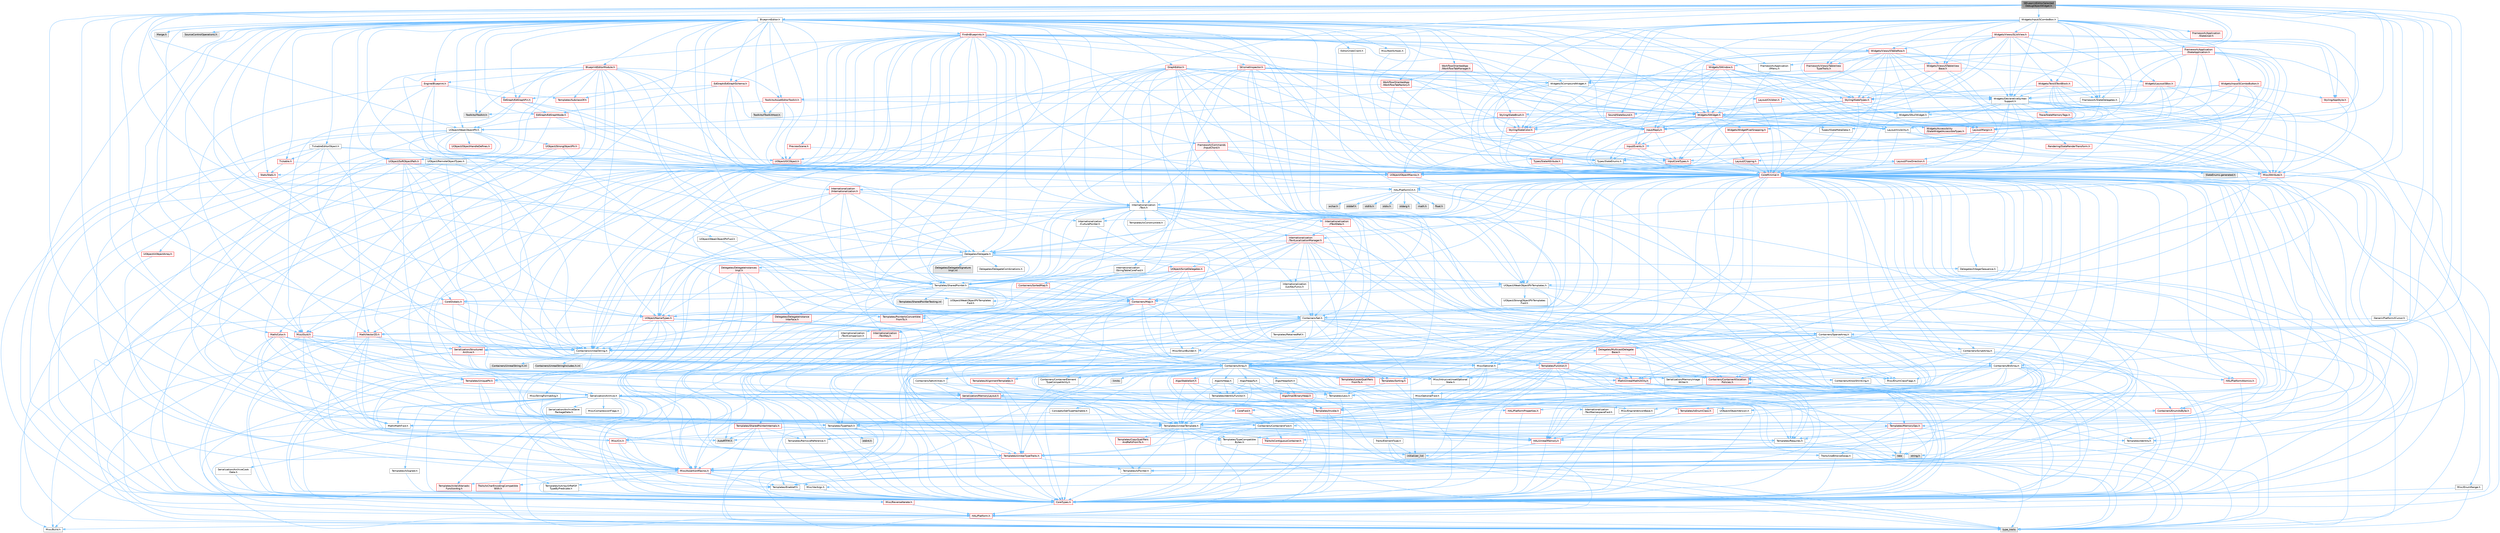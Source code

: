 digraph "SBlueprintEditorSelectedDebugObjectWidget.h"
{
 // INTERACTIVE_SVG=YES
 // LATEX_PDF_SIZE
  bgcolor="transparent";
  edge [fontname=Helvetica,fontsize=10,labelfontname=Helvetica,labelfontsize=10];
  node [fontname=Helvetica,fontsize=10,shape=box,height=0.2,width=0.4];
  Node1 [id="Node000001",label="SBlueprintEditorSelected\lDebugObjectWidget.h",height=0.2,width=0.4,color="gray40", fillcolor="grey60", style="filled", fontcolor="black",tooltip=" "];
  Node1 -> Node2 [id="edge1_Node000001_Node000002",color="steelblue1",style="solid",tooltip=" "];
  Node2 [id="Node000002",label="BlueprintEditor.h",height=0.2,width=0.4,color="grey40", fillcolor="white", style="filled",URL="$df/d7d/BlueprintEditor_8h.html",tooltip=" "];
  Node2 -> Node3 [id="edge2_Node000002_Node000003",color="steelblue1",style="solid",tooltip=" "];
  Node3 [id="Node000003",label="BlueprintEditorModule.h",height=0.2,width=0.4,color="red", fillcolor="#FFF0F0", style="filled",URL="$df/d39/BlueprintEditorModule_8h.html",tooltip=" "];
  Node3 -> Node4 [id="edge3_Node000003_Node000004",color="steelblue1",style="solid",tooltip=" "];
  Node4 [id="Node000004",label="Containers/Array.h",height=0.2,width=0.4,color="grey40", fillcolor="white", style="filled",URL="$df/dd0/Array_8h.html",tooltip=" "];
  Node4 -> Node5 [id="edge4_Node000004_Node000005",color="steelblue1",style="solid",tooltip=" "];
  Node5 [id="Node000005",label="CoreTypes.h",height=0.2,width=0.4,color="red", fillcolor="#FFF0F0", style="filled",URL="$dc/dec/CoreTypes_8h.html",tooltip=" "];
  Node5 -> Node6 [id="edge5_Node000005_Node000006",color="steelblue1",style="solid",tooltip=" "];
  Node6 [id="Node000006",label="HAL/Platform.h",height=0.2,width=0.4,color="red", fillcolor="#FFF0F0", style="filled",URL="$d9/dd0/Platform_8h.html",tooltip=" "];
  Node6 -> Node7 [id="edge6_Node000006_Node000007",color="steelblue1",style="solid",tooltip=" "];
  Node7 [id="Node000007",label="Misc/Build.h",height=0.2,width=0.4,color="grey40", fillcolor="white", style="filled",URL="$d3/dbb/Build_8h.html",tooltip=" "];
  Node6 -> Node9 [id="edge7_Node000006_Node000009",color="steelblue1",style="solid",tooltip=" "];
  Node9 [id="Node000009",label="type_traits",height=0.2,width=0.4,color="grey60", fillcolor="#E0E0E0", style="filled",tooltip=" "];
  Node4 -> Node19 [id="edge8_Node000004_Node000019",color="steelblue1",style="solid",tooltip=" "];
  Node19 [id="Node000019",label="Misc/AssertionMacros.h",height=0.2,width=0.4,color="red", fillcolor="#FFF0F0", style="filled",URL="$d0/dfa/AssertionMacros_8h.html",tooltip=" "];
  Node19 -> Node5 [id="edge9_Node000019_Node000005",color="steelblue1",style="solid",tooltip=" "];
  Node19 -> Node6 [id="edge10_Node000019_Node000006",color="steelblue1",style="solid",tooltip=" "];
  Node19 -> Node56 [id="edge11_Node000019_Node000056",color="steelblue1",style="solid",tooltip=" "];
  Node56 [id="Node000056",label="Templates/EnableIf.h",height=0.2,width=0.4,color="grey40", fillcolor="white", style="filled",URL="$d7/d60/EnableIf_8h.html",tooltip=" "];
  Node56 -> Node5 [id="edge12_Node000056_Node000005",color="steelblue1",style="solid",tooltip=" "];
  Node19 -> Node57 [id="edge13_Node000019_Node000057",color="steelblue1",style="solid",tooltip=" "];
  Node57 [id="Node000057",label="Templates/IsArrayOrRefOf\lTypeByPredicate.h",height=0.2,width=0.4,color="grey40", fillcolor="white", style="filled",URL="$d6/da1/IsArrayOrRefOfTypeByPredicate_8h.html",tooltip=" "];
  Node57 -> Node5 [id="edge14_Node000057_Node000005",color="steelblue1",style="solid",tooltip=" "];
  Node19 -> Node58 [id="edge15_Node000019_Node000058",color="steelblue1",style="solid",tooltip=" "];
  Node58 [id="Node000058",label="Templates/IsValidVariadic\lFunctionArg.h",height=0.2,width=0.4,color="red", fillcolor="#FFF0F0", style="filled",URL="$d0/dc8/IsValidVariadicFunctionArg_8h.html",tooltip=" "];
  Node58 -> Node5 [id="edge16_Node000058_Node000005",color="steelblue1",style="solid",tooltip=" "];
  Node58 -> Node9 [id="edge17_Node000058_Node000009",color="steelblue1",style="solid",tooltip=" "];
  Node19 -> Node60 [id="edge18_Node000019_Node000060",color="steelblue1",style="solid",tooltip=" "];
  Node60 [id="Node000060",label="Traits/IsCharEncodingCompatible\lWith.h",height=0.2,width=0.4,color="red", fillcolor="#FFF0F0", style="filled",URL="$df/dd1/IsCharEncodingCompatibleWith_8h.html",tooltip=" "];
  Node60 -> Node9 [id="edge19_Node000060_Node000009",color="steelblue1",style="solid",tooltip=" "];
  Node19 -> Node62 [id="edge20_Node000019_Node000062",color="steelblue1",style="solid",tooltip=" "];
  Node62 [id="Node000062",label="Misc/VarArgs.h",height=0.2,width=0.4,color="grey40", fillcolor="white", style="filled",URL="$d5/d6f/VarArgs_8h.html",tooltip=" "];
  Node62 -> Node5 [id="edge21_Node000062_Node000005",color="steelblue1",style="solid",tooltip=" "];
  Node4 -> Node70 [id="edge22_Node000004_Node000070",color="steelblue1",style="solid",tooltip=" "];
  Node70 [id="Node000070",label="Misc/IntrusiveUnsetOptional\lState.h",height=0.2,width=0.4,color="grey40", fillcolor="white", style="filled",URL="$d2/d0a/IntrusiveUnsetOptionalState_8h.html",tooltip=" "];
  Node70 -> Node71 [id="edge23_Node000070_Node000071",color="steelblue1",style="solid",tooltip=" "];
  Node71 [id="Node000071",label="Misc/OptionalFwd.h",height=0.2,width=0.4,color="grey40", fillcolor="white", style="filled",URL="$dc/d50/OptionalFwd_8h.html",tooltip=" "];
  Node4 -> Node72 [id="edge24_Node000004_Node000072",color="steelblue1",style="solid",tooltip=" "];
  Node72 [id="Node000072",label="Misc/ReverseIterate.h",height=0.2,width=0.4,color="red", fillcolor="#FFF0F0", style="filled",URL="$db/de3/ReverseIterate_8h.html",tooltip=" "];
  Node72 -> Node6 [id="edge25_Node000072_Node000006",color="steelblue1",style="solid",tooltip=" "];
  Node4 -> Node74 [id="edge26_Node000004_Node000074",color="steelblue1",style="solid",tooltip=" "];
  Node74 [id="Node000074",label="HAL/UnrealMemory.h",height=0.2,width=0.4,color="red", fillcolor="#FFF0F0", style="filled",URL="$d9/d96/UnrealMemory_8h.html",tooltip=" "];
  Node74 -> Node5 [id="edge27_Node000074_Node000005",color="steelblue1",style="solid",tooltip=" "];
  Node74 -> Node94 [id="edge28_Node000074_Node000094",color="steelblue1",style="solid",tooltip=" "];
  Node94 [id="Node000094",label="Templates/IsPointer.h",height=0.2,width=0.4,color="grey40", fillcolor="white", style="filled",URL="$d7/d05/IsPointer_8h.html",tooltip=" "];
  Node94 -> Node5 [id="edge29_Node000094_Node000005",color="steelblue1",style="solid",tooltip=" "];
  Node4 -> Node95 [id="edge30_Node000004_Node000095",color="steelblue1",style="solid",tooltip=" "];
  Node95 [id="Node000095",label="Templates/UnrealTypeTraits.h",height=0.2,width=0.4,color="red", fillcolor="#FFF0F0", style="filled",URL="$d2/d2d/UnrealTypeTraits_8h.html",tooltip=" "];
  Node95 -> Node5 [id="edge31_Node000095_Node000005",color="steelblue1",style="solid",tooltip=" "];
  Node95 -> Node94 [id="edge32_Node000095_Node000094",color="steelblue1",style="solid",tooltip=" "];
  Node95 -> Node19 [id="edge33_Node000095_Node000019",color="steelblue1",style="solid",tooltip=" "];
  Node95 -> Node56 [id="edge34_Node000095_Node000056",color="steelblue1",style="solid",tooltip=" "];
  Node4 -> Node100 [id="edge35_Node000004_Node000100",color="steelblue1",style="solid",tooltip=" "];
  Node100 [id="Node000100",label="Templates/UnrealTemplate.h",height=0.2,width=0.4,color="grey40", fillcolor="white", style="filled",URL="$d4/d24/UnrealTemplate_8h.html",tooltip=" "];
  Node100 -> Node5 [id="edge36_Node000100_Node000005",color="steelblue1",style="solid",tooltip=" "];
  Node100 -> Node94 [id="edge37_Node000100_Node000094",color="steelblue1",style="solid",tooltip=" "];
  Node100 -> Node74 [id="edge38_Node000100_Node000074",color="steelblue1",style="solid",tooltip=" "];
  Node100 -> Node101 [id="edge39_Node000100_Node000101",color="steelblue1",style="solid",tooltip=" "];
  Node101 [id="Node000101",label="Templates/CopyQualifiers\lAndRefsFromTo.h",height=0.2,width=0.4,color="red", fillcolor="#FFF0F0", style="filled",URL="$d3/db3/CopyQualifiersAndRefsFromTo_8h.html",tooltip=" "];
  Node100 -> Node95 [id="edge40_Node000100_Node000095",color="steelblue1",style="solid",tooltip=" "];
  Node100 -> Node103 [id="edge41_Node000100_Node000103",color="steelblue1",style="solid",tooltip=" "];
  Node103 [id="Node000103",label="Templates/RemoveReference.h",height=0.2,width=0.4,color="grey40", fillcolor="white", style="filled",URL="$da/dbe/RemoveReference_8h.html",tooltip=" "];
  Node103 -> Node5 [id="edge42_Node000103_Node000005",color="steelblue1",style="solid",tooltip=" "];
  Node100 -> Node64 [id="edge43_Node000100_Node000064",color="steelblue1",style="solid",tooltip=" "];
  Node64 [id="Node000064",label="Templates/Requires.h",height=0.2,width=0.4,color="grey40", fillcolor="white", style="filled",URL="$dc/d96/Requires_8h.html",tooltip=" "];
  Node64 -> Node56 [id="edge44_Node000064_Node000056",color="steelblue1",style="solid",tooltip=" "];
  Node64 -> Node9 [id="edge45_Node000064_Node000009",color="steelblue1",style="solid",tooltip=" "];
  Node100 -> Node104 [id="edge46_Node000100_Node000104",color="steelblue1",style="solid",tooltip=" "];
  Node104 [id="Node000104",label="Templates/TypeCompatible\lBytes.h",height=0.2,width=0.4,color="grey40", fillcolor="white", style="filled",URL="$df/d0a/TypeCompatibleBytes_8h.html",tooltip=" "];
  Node104 -> Node5 [id="edge47_Node000104_Node000005",color="steelblue1",style="solid",tooltip=" "];
  Node104 -> Node41 [id="edge48_Node000104_Node000041",color="steelblue1",style="solid",tooltip=" "];
  Node41 [id="Node000041",label="string.h",height=0.2,width=0.4,color="grey60", fillcolor="#E0E0E0", style="filled",tooltip=" "];
  Node104 -> Node33 [id="edge49_Node000104_Node000033",color="steelblue1",style="solid",tooltip=" "];
  Node33 [id="Node000033",label="new",height=0.2,width=0.4,color="grey60", fillcolor="#E0E0E0", style="filled",tooltip=" "];
  Node104 -> Node9 [id="edge50_Node000104_Node000009",color="steelblue1",style="solid",tooltip=" "];
  Node100 -> Node65 [id="edge51_Node000100_Node000065",color="steelblue1",style="solid",tooltip=" "];
  Node65 [id="Node000065",label="Templates/Identity.h",height=0.2,width=0.4,color="grey40", fillcolor="white", style="filled",URL="$d0/dd5/Identity_8h.html",tooltip=" "];
  Node100 -> Node25 [id="edge52_Node000100_Node000025",color="steelblue1",style="solid",tooltip=" "];
  Node25 [id="Node000025",label="Traits/IsContiguousContainer.h",height=0.2,width=0.4,color="red", fillcolor="#FFF0F0", style="filled",URL="$d5/d3c/IsContiguousContainer_8h.html",tooltip=" "];
  Node25 -> Node5 [id="edge53_Node000025_Node000005",color="steelblue1",style="solid",tooltip=" "];
  Node25 -> Node24 [id="edge54_Node000025_Node000024",color="steelblue1",style="solid",tooltip=" "];
  Node24 [id="Node000024",label="initializer_list",height=0.2,width=0.4,color="grey60", fillcolor="#E0E0E0", style="filled",tooltip=" "];
  Node100 -> Node105 [id="edge55_Node000100_Node000105",color="steelblue1",style="solid",tooltip=" "];
  Node105 [id="Node000105",label="Traits/UseBitwiseSwap.h",height=0.2,width=0.4,color="grey40", fillcolor="white", style="filled",URL="$db/df3/UseBitwiseSwap_8h.html",tooltip=" "];
  Node105 -> Node5 [id="edge56_Node000105_Node000005",color="steelblue1",style="solid",tooltip=" "];
  Node105 -> Node9 [id="edge57_Node000105_Node000009",color="steelblue1",style="solid",tooltip=" "];
  Node100 -> Node9 [id="edge58_Node000100_Node000009",color="steelblue1",style="solid",tooltip=" "];
  Node4 -> Node106 [id="edge59_Node000004_Node000106",color="steelblue1",style="solid",tooltip=" "];
  Node106 [id="Node000106",label="Containers/AllowShrinking.h",height=0.2,width=0.4,color="grey40", fillcolor="white", style="filled",URL="$d7/d1a/AllowShrinking_8h.html",tooltip=" "];
  Node106 -> Node5 [id="edge60_Node000106_Node000005",color="steelblue1",style="solid",tooltip=" "];
  Node4 -> Node107 [id="edge61_Node000004_Node000107",color="steelblue1",style="solid",tooltip=" "];
  Node107 [id="Node000107",label="Containers/ContainerAllocation\lPolicies.h",height=0.2,width=0.4,color="red", fillcolor="#FFF0F0", style="filled",URL="$d7/dff/ContainerAllocationPolicies_8h.html",tooltip=" "];
  Node107 -> Node5 [id="edge62_Node000107_Node000005",color="steelblue1",style="solid",tooltip=" "];
  Node107 -> Node107 [id="edge63_Node000107_Node000107",color="steelblue1",style="solid",tooltip=" "];
  Node107 -> Node74 [id="edge64_Node000107_Node000074",color="steelblue1",style="solid",tooltip=" "];
  Node107 -> Node19 [id="edge65_Node000107_Node000019",color="steelblue1",style="solid",tooltip=" "];
  Node107 -> Node118 [id="edge66_Node000107_Node000118",color="steelblue1",style="solid",tooltip=" "];
  Node118 [id="Node000118",label="Templates/MemoryOps.h",height=0.2,width=0.4,color="red", fillcolor="#FFF0F0", style="filled",URL="$db/dea/MemoryOps_8h.html",tooltip=" "];
  Node118 -> Node5 [id="edge67_Node000118_Node000005",color="steelblue1",style="solid",tooltip=" "];
  Node118 -> Node74 [id="edge68_Node000118_Node000074",color="steelblue1",style="solid",tooltip=" "];
  Node118 -> Node64 [id="edge69_Node000118_Node000064",color="steelblue1",style="solid",tooltip=" "];
  Node118 -> Node95 [id="edge70_Node000118_Node000095",color="steelblue1",style="solid",tooltip=" "];
  Node118 -> Node105 [id="edge71_Node000118_Node000105",color="steelblue1",style="solid",tooltip=" "];
  Node118 -> Node33 [id="edge72_Node000118_Node000033",color="steelblue1",style="solid",tooltip=" "];
  Node118 -> Node9 [id="edge73_Node000118_Node000009",color="steelblue1",style="solid",tooltip=" "];
  Node107 -> Node104 [id="edge74_Node000107_Node000104",color="steelblue1",style="solid",tooltip=" "];
  Node107 -> Node9 [id="edge75_Node000107_Node000009",color="steelblue1",style="solid",tooltip=" "];
  Node4 -> Node119 [id="edge76_Node000004_Node000119",color="steelblue1",style="solid",tooltip=" "];
  Node119 [id="Node000119",label="Containers/ContainerElement\lTypeCompatibility.h",height=0.2,width=0.4,color="grey40", fillcolor="white", style="filled",URL="$df/ddf/ContainerElementTypeCompatibility_8h.html",tooltip=" "];
  Node119 -> Node5 [id="edge77_Node000119_Node000005",color="steelblue1",style="solid",tooltip=" "];
  Node119 -> Node95 [id="edge78_Node000119_Node000095",color="steelblue1",style="solid",tooltip=" "];
  Node4 -> Node120 [id="edge79_Node000004_Node000120",color="steelblue1",style="solid",tooltip=" "];
  Node120 [id="Node000120",label="Serialization/Archive.h",height=0.2,width=0.4,color="grey40", fillcolor="white", style="filled",URL="$d7/d3b/Archive_8h.html",tooltip=" "];
  Node120 -> Node27 [id="edge80_Node000120_Node000027",color="steelblue1",style="solid",tooltip=" "];
  Node27 [id="Node000027",label="CoreFwd.h",height=0.2,width=0.4,color="red", fillcolor="#FFF0F0", style="filled",URL="$d1/d1e/CoreFwd_8h.html",tooltip=" "];
  Node27 -> Node5 [id="edge81_Node000027_Node000005",color="steelblue1",style="solid",tooltip=" "];
  Node27 -> Node28 [id="edge82_Node000027_Node000028",color="steelblue1",style="solid",tooltip=" "];
  Node28 [id="Node000028",label="Containers/ContainersFwd.h",height=0.2,width=0.4,color="grey40", fillcolor="white", style="filled",URL="$d4/d0a/ContainersFwd_8h.html",tooltip=" "];
  Node28 -> Node6 [id="edge83_Node000028_Node000006",color="steelblue1",style="solid",tooltip=" "];
  Node28 -> Node5 [id="edge84_Node000028_Node000005",color="steelblue1",style="solid",tooltip=" "];
  Node28 -> Node25 [id="edge85_Node000028_Node000025",color="steelblue1",style="solid",tooltip=" "];
  Node27 -> Node29 [id="edge86_Node000027_Node000029",color="steelblue1",style="solid",tooltip=" "];
  Node29 [id="Node000029",label="Math/MathFwd.h",height=0.2,width=0.4,color="grey40", fillcolor="white", style="filled",URL="$d2/d10/MathFwd_8h.html",tooltip=" "];
  Node29 -> Node6 [id="edge87_Node000029_Node000006",color="steelblue1",style="solid",tooltip=" "];
  Node120 -> Node5 [id="edge88_Node000120_Node000005",color="steelblue1",style="solid",tooltip=" "];
  Node120 -> Node121 [id="edge89_Node000120_Node000121",color="steelblue1",style="solid",tooltip=" "];
  Node121 [id="Node000121",label="HAL/PlatformProperties.h",height=0.2,width=0.4,color="red", fillcolor="#FFF0F0", style="filled",URL="$d9/db0/PlatformProperties_8h.html",tooltip=" "];
  Node121 -> Node5 [id="edge90_Node000121_Node000005",color="steelblue1",style="solid",tooltip=" "];
  Node120 -> Node124 [id="edge91_Node000120_Node000124",color="steelblue1",style="solid",tooltip=" "];
  Node124 [id="Node000124",label="Internationalization\l/TextNamespaceFwd.h",height=0.2,width=0.4,color="grey40", fillcolor="white", style="filled",URL="$d8/d97/TextNamespaceFwd_8h.html",tooltip=" "];
  Node124 -> Node5 [id="edge92_Node000124_Node000005",color="steelblue1",style="solid",tooltip=" "];
  Node120 -> Node29 [id="edge93_Node000120_Node000029",color="steelblue1",style="solid",tooltip=" "];
  Node120 -> Node19 [id="edge94_Node000120_Node000019",color="steelblue1",style="solid",tooltip=" "];
  Node120 -> Node7 [id="edge95_Node000120_Node000007",color="steelblue1",style="solid",tooltip=" "];
  Node120 -> Node43 [id="edge96_Node000120_Node000043",color="steelblue1",style="solid",tooltip=" "];
  Node43 [id="Node000043",label="Misc/CompressionFlags.h",height=0.2,width=0.4,color="grey40", fillcolor="white", style="filled",URL="$d9/d76/CompressionFlags_8h.html",tooltip=" "];
  Node120 -> Node125 [id="edge97_Node000120_Node000125",color="steelblue1",style="solid",tooltip=" "];
  Node125 [id="Node000125",label="Misc/EngineVersionBase.h",height=0.2,width=0.4,color="grey40", fillcolor="white", style="filled",URL="$d5/d2b/EngineVersionBase_8h.html",tooltip=" "];
  Node125 -> Node5 [id="edge98_Node000125_Node000005",color="steelblue1",style="solid",tooltip=" "];
  Node120 -> Node62 [id="edge99_Node000120_Node000062",color="steelblue1",style="solid",tooltip=" "];
  Node120 -> Node126 [id="edge100_Node000120_Node000126",color="steelblue1",style="solid",tooltip=" "];
  Node126 [id="Node000126",label="Serialization/ArchiveCook\lData.h",height=0.2,width=0.4,color="grey40", fillcolor="white", style="filled",URL="$dc/db6/ArchiveCookData_8h.html",tooltip=" "];
  Node126 -> Node6 [id="edge101_Node000126_Node000006",color="steelblue1",style="solid",tooltip=" "];
  Node120 -> Node127 [id="edge102_Node000120_Node000127",color="steelblue1",style="solid",tooltip=" "];
  Node127 [id="Node000127",label="Serialization/ArchiveSave\lPackageData.h",height=0.2,width=0.4,color="grey40", fillcolor="white", style="filled",URL="$d1/d37/ArchiveSavePackageData_8h.html",tooltip=" "];
  Node120 -> Node56 [id="edge103_Node000120_Node000056",color="steelblue1",style="solid",tooltip=" "];
  Node120 -> Node57 [id="edge104_Node000120_Node000057",color="steelblue1",style="solid",tooltip=" "];
  Node120 -> Node128 [id="edge105_Node000120_Node000128",color="steelblue1",style="solid",tooltip=" "];
  Node128 [id="Node000128",label="Templates/IsEnumClass.h",height=0.2,width=0.4,color="red", fillcolor="#FFF0F0", style="filled",URL="$d7/d15/IsEnumClass_8h.html",tooltip=" "];
  Node128 -> Node5 [id="edge106_Node000128_Node000005",color="steelblue1",style="solid",tooltip=" "];
  Node120 -> Node114 [id="edge107_Node000120_Node000114",color="steelblue1",style="solid",tooltip=" "];
  Node114 [id="Node000114",label="Templates/IsSigned.h",height=0.2,width=0.4,color="grey40", fillcolor="white", style="filled",URL="$d8/dd8/IsSigned_8h.html",tooltip=" "];
  Node114 -> Node5 [id="edge108_Node000114_Node000005",color="steelblue1",style="solid",tooltip=" "];
  Node120 -> Node58 [id="edge109_Node000120_Node000058",color="steelblue1",style="solid",tooltip=" "];
  Node120 -> Node100 [id="edge110_Node000120_Node000100",color="steelblue1",style="solid",tooltip=" "];
  Node120 -> Node60 [id="edge111_Node000120_Node000060",color="steelblue1",style="solid",tooltip=" "];
  Node120 -> Node129 [id="edge112_Node000120_Node000129",color="steelblue1",style="solid",tooltip=" "];
  Node129 [id="Node000129",label="UObject/ObjectVersion.h",height=0.2,width=0.4,color="grey40", fillcolor="white", style="filled",URL="$da/d63/ObjectVersion_8h.html",tooltip=" "];
  Node129 -> Node5 [id="edge113_Node000129_Node000005",color="steelblue1",style="solid",tooltip=" "];
  Node4 -> Node130 [id="edge114_Node000004_Node000130",color="steelblue1",style="solid",tooltip=" "];
  Node130 [id="Node000130",label="Serialization/MemoryImage\lWriter.h",height=0.2,width=0.4,color="grey40", fillcolor="white", style="filled",URL="$d0/d08/MemoryImageWriter_8h.html",tooltip=" "];
  Node130 -> Node5 [id="edge115_Node000130_Node000005",color="steelblue1",style="solid",tooltip=" "];
  Node130 -> Node131 [id="edge116_Node000130_Node000131",color="steelblue1",style="solid",tooltip=" "];
  Node131 [id="Node000131",label="Serialization/MemoryLayout.h",height=0.2,width=0.4,color="red", fillcolor="#FFF0F0", style="filled",URL="$d7/d66/MemoryLayout_8h.html",tooltip=" "];
  Node131 -> Node134 [id="edge117_Node000131_Node000134",color="steelblue1",style="solid",tooltip=" "];
  Node134 [id="Node000134",label="Containers/EnumAsByte.h",height=0.2,width=0.4,color="red", fillcolor="#FFF0F0", style="filled",URL="$d6/d9a/EnumAsByte_8h.html",tooltip=" "];
  Node134 -> Node5 [id="edge118_Node000134_Node000005",color="steelblue1",style="solid",tooltip=" "];
  Node134 -> Node135 [id="edge119_Node000134_Node000135",color="steelblue1",style="solid",tooltip=" "];
  Node135 [id="Node000135",label="Templates/TypeHash.h",height=0.2,width=0.4,color="grey40", fillcolor="white", style="filled",URL="$d1/d62/TypeHash_8h.html",tooltip=" "];
  Node135 -> Node5 [id="edge120_Node000135_Node000005",color="steelblue1",style="solid",tooltip=" "];
  Node135 -> Node64 [id="edge121_Node000135_Node000064",color="steelblue1",style="solid",tooltip=" "];
  Node135 -> Node136 [id="edge122_Node000135_Node000136",color="steelblue1",style="solid",tooltip=" "];
  Node136 [id="Node000136",label="Misc/Crc.h",height=0.2,width=0.4,color="red", fillcolor="#FFF0F0", style="filled",URL="$d4/dd2/Crc_8h.html",tooltip=" "];
  Node136 -> Node5 [id="edge123_Node000136_Node000005",color="steelblue1",style="solid",tooltip=" "];
  Node136 -> Node19 [id="edge124_Node000136_Node000019",color="steelblue1",style="solid",tooltip=" "];
  Node136 -> Node95 [id="edge125_Node000136_Node000095",color="steelblue1",style="solid",tooltip=" "];
  Node135 -> Node141 [id="edge126_Node000135_Node000141",color="steelblue1",style="solid",tooltip=" "];
  Node141 [id="Node000141",label="stdint.h",height=0.2,width=0.4,color="grey60", fillcolor="#E0E0E0", style="filled",tooltip=" "];
  Node135 -> Node9 [id="edge127_Node000135_Node000009",color="steelblue1",style="solid",tooltip=" "];
  Node131 -> Node74 [id="edge128_Node000131_Node000074",color="steelblue1",style="solid",tooltip=" "];
  Node131 -> Node56 [id="edge129_Node000131_Node000056",color="steelblue1",style="solid",tooltip=" "];
  Node131 -> Node100 [id="edge130_Node000131_Node000100",color="steelblue1",style="solid",tooltip=" "];
  Node4 -> Node144 [id="edge131_Node000004_Node000144",color="steelblue1",style="solid",tooltip=" "];
  Node144 [id="Node000144",label="Algo/Heapify.h",height=0.2,width=0.4,color="grey40", fillcolor="white", style="filled",URL="$d0/d2a/Heapify_8h.html",tooltip=" "];
  Node144 -> Node145 [id="edge132_Node000144_Node000145",color="steelblue1",style="solid",tooltip=" "];
  Node145 [id="Node000145",label="Algo/Impl/BinaryHeap.h",height=0.2,width=0.4,color="red", fillcolor="#FFF0F0", style="filled",URL="$d7/da3/Algo_2Impl_2BinaryHeap_8h.html",tooltip=" "];
  Node145 -> Node146 [id="edge133_Node000145_Node000146",color="steelblue1",style="solid",tooltip=" "];
  Node146 [id="Node000146",label="Templates/Invoke.h",height=0.2,width=0.4,color="red", fillcolor="#FFF0F0", style="filled",URL="$d7/deb/Invoke_8h.html",tooltip=" "];
  Node146 -> Node5 [id="edge134_Node000146_Node000005",color="steelblue1",style="solid",tooltip=" "];
  Node146 -> Node100 [id="edge135_Node000146_Node000100",color="steelblue1",style="solid",tooltip=" "];
  Node146 -> Node9 [id="edge136_Node000146_Node000009",color="steelblue1",style="solid",tooltip=" "];
  Node145 -> Node9 [id="edge137_Node000145_Node000009",color="steelblue1",style="solid",tooltip=" "];
  Node144 -> Node150 [id="edge138_Node000144_Node000150",color="steelblue1",style="solid",tooltip=" "];
  Node150 [id="Node000150",label="Templates/IdentityFunctor.h",height=0.2,width=0.4,color="grey40", fillcolor="white", style="filled",URL="$d7/d2e/IdentityFunctor_8h.html",tooltip=" "];
  Node150 -> Node6 [id="edge139_Node000150_Node000006",color="steelblue1",style="solid",tooltip=" "];
  Node144 -> Node146 [id="edge140_Node000144_Node000146",color="steelblue1",style="solid",tooltip=" "];
  Node144 -> Node151 [id="edge141_Node000144_Node000151",color="steelblue1",style="solid",tooltip=" "];
  Node151 [id="Node000151",label="Templates/Less.h",height=0.2,width=0.4,color="grey40", fillcolor="white", style="filled",URL="$de/dc8/Less_8h.html",tooltip=" "];
  Node151 -> Node5 [id="edge142_Node000151_Node000005",color="steelblue1",style="solid",tooltip=" "];
  Node151 -> Node100 [id="edge143_Node000151_Node000100",color="steelblue1",style="solid",tooltip=" "];
  Node144 -> Node100 [id="edge144_Node000144_Node000100",color="steelblue1",style="solid",tooltip=" "];
  Node4 -> Node152 [id="edge145_Node000004_Node000152",color="steelblue1",style="solid",tooltip=" "];
  Node152 [id="Node000152",label="Algo/HeapSort.h",height=0.2,width=0.4,color="grey40", fillcolor="white", style="filled",URL="$d3/d92/HeapSort_8h.html",tooltip=" "];
  Node152 -> Node145 [id="edge146_Node000152_Node000145",color="steelblue1",style="solid",tooltip=" "];
  Node152 -> Node150 [id="edge147_Node000152_Node000150",color="steelblue1",style="solid",tooltip=" "];
  Node152 -> Node151 [id="edge148_Node000152_Node000151",color="steelblue1",style="solid",tooltip=" "];
  Node152 -> Node100 [id="edge149_Node000152_Node000100",color="steelblue1",style="solid",tooltip=" "];
  Node4 -> Node153 [id="edge150_Node000004_Node000153",color="steelblue1",style="solid",tooltip=" "];
  Node153 [id="Node000153",label="Algo/IsHeap.h",height=0.2,width=0.4,color="grey40", fillcolor="white", style="filled",URL="$de/d32/IsHeap_8h.html",tooltip=" "];
  Node153 -> Node145 [id="edge151_Node000153_Node000145",color="steelblue1",style="solid",tooltip=" "];
  Node153 -> Node150 [id="edge152_Node000153_Node000150",color="steelblue1",style="solid",tooltip=" "];
  Node153 -> Node146 [id="edge153_Node000153_Node000146",color="steelblue1",style="solid",tooltip=" "];
  Node153 -> Node151 [id="edge154_Node000153_Node000151",color="steelblue1",style="solid",tooltip=" "];
  Node153 -> Node100 [id="edge155_Node000153_Node000100",color="steelblue1",style="solid",tooltip=" "];
  Node4 -> Node145 [id="edge156_Node000004_Node000145",color="steelblue1",style="solid",tooltip=" "];
  Node4 -> Node154 [id="edge157_Node000004_Node000154",color="steelblue1",style="solid",tooltip=" "];
  Node154 [id="Node000154",label="Algo/StableSort.h",height=0.2,width=0.4,color="red", fillcolor="#FFF0F0", style="filled",URL="$d7/d3c/StableSort_8h.html",tooltip=" "];
  Node154 -> Node150 [id="edge158_Node000154_Node000150",color="steelblue1",style="solid",tooltip=" "];
  Node154 -> Node146 [id="edge159_Node000154_Node000146",color="steelblue1",style="solid",tooltip=" "];
  Node154 -> Node151 [id="edge160_Node000154_Node000151",color="steelblue1",style="solid",tooltip=" "];
  Node154 -> Node100 [id="edge161_Node000154_Node000100",color="steelblue1",style="solid",tooltip=" "];
  Node4 -> Node157 [id="edge162_Node000004_Node000157",color="steelblue1",style="solid",tooltip=" "];
  Node157 [id="Node000157",label="Concepts/GetTypeHashable.h",height=0.2,width=0.4,color="grey40", fillcolor="white", style="filled",URL="$d3/da2/GetTypeHashable_8h.html",tooltip=" "];
  Node157 -> Node5 [id="edge163_Node000157_Node000005",color="steelblue1",style="solid",tooltip=" "];
  Node157 -> Node135 [id="edge164_Node000157_Node000135",color="steelblue1",style="solid",tooltip=" "];
  Node4 -> Node150 [id="edge165_Node000004_Node000150",color="steelblue1",style="solid",tooltip=" "];
  Node4 -> Node146 [id="edge166_Node000004_Node000146",color="steelblue1",style="solid",tooltip=" "];
  Node4 -> Node151 [id="edge167_Node000004_Node000151",color="steelblue1",style="solid",tooltip=" "];
  Node4 -> Node158 [id="edge168_Node000004_Node000158",color="steelblue1",style="solid",tooltip=" "];
  Node158 [id="Node000158",label="Templates/LosesQualifiers\lFromTo.h",height=0.2,width=0.4,color="red", fillcolor="#FFF0F0", style="filled",URL="$d2/db3/LosesQualifiersFromTo_8h.html",tooltip=" "];
  Node158 -> Node9 [id="edge169_Node000158_Node000009",color="steelblue1",style="solid",tooltip=" "];
  Node4 -> Node64 [id="edge170_Node000004_Node000064",color="steelblue1",style="solid",tooltip=" "];
  Node4 -> Node159 [id="edge171_Node000004_Node000159",color="steelblue1",style="solid",tooltip=" "];
  Node159 [id="Node000159",label="Templates/Sorting.h",height=0.2,width=0.4,color="red", fillcolor="#FFF0F0", style="filled",URL="$d3/d9e/Sorting_8h.html",tooltip=" "];
  Node159 -> Node5 [id="edge172_Node000159_Node000005",color="steelblue1",style="solid",tooltip=" "];
  Node159 -> Node151 [id="edge173_Node000159_Node000151",color="steelblue1",style="solid",tooltip=" "];
  Node4 -> Node163 [id="edge174_Node000004_Node000163",color="steelblue1",style="solid",tooltip=" "];
  Node163 [id="Node000163",label="Templates/AlignmentTemplates.h",height=0.2,width=0.4,color="red", fillcolor="#FFF0F0", style="filled",URL="$dd/d32/AlignmentTemplates_8h.html",tooltip=" "];
  Node163 -> Node5 [id="edge175_Node000163_Node000005",color="steelblue1",style="solid",tooltip=" "];
  Node163 -> Node94 [id="edge176_Node000163_Node000094",color="steelblue1",style="solid",tooltip=" "];
  Node4 -> Node23 [id="edge177_Node000004_Node000023",color="steelblue1",style="solid",tooltip=" "];
  Node23 [id="Node000023",label="Traits/ElementType.h",height=0.2,width=0.4,color="grey40", fillcolor="white", style="filled",URL="$d5/d4f/ElementType_8h.html",tooltip=" "];
  Node23 -> Node6 [id="edge178_Node000023_Node000006",color="steelblue1",style="solid",tooltip=" "];
  Node23 -> Node24 [id="edge179_Node000023_Node000024",color="steelblue1",style="solid",tooltip=" "];
  Node23 -> Node9 [id="edge180_Node000023_Node000009",color="steelblue1",style="solid",tooltip=" "];
  Node4 -> Node115 [id="edge181_Node000004_Node000115",color="steelblue1",style="solid",tooltip=" "];
  Node115 [id="Node000115",label="limits",height=0.2,width=0.4,color="grey60", fillcolor="#E0E0E0", style="filled",tooltip=" "];
  Node4 -> Node9 [id="edge182_Node000004_Node000009",color="steelblue1",style="solid",tooltip=" "];
  Node3 -> Node164 [id="edge183_Node000003_Node000164",color="steelblue1",style="solid",tooltip=" "];
  Node164 [id="Node000164",label="Containers/Map.h",height=0.2,width=0.4,color="red", fillcolor="#FFF0F0", style="filled",URL="$df/d79/Map_8h.html",tooltip=" "];
  Node164 -> Node5 [id="edge184_Node000164_Node000005",color="steelblue1",style="solid",tooltip=" "];
  Node164 -> Node119 [id="edge185_Node000164_Node000119",color="steelblue1",style="solid",tooltip=" "];
  Node164 -> Node166 [id="edge186_Node000164_Node000166",color="steelblue1",style="solid",tooltip=" "];
  Node166 [id="Node000166",label="Containers/Set.h",height=0.2,width=0.4,color="grey40", fillcolor="white", style="filled",URL="$d4/d45/Set_8h.html",tooltip=" "];
  Node166 -> Node107 [id="edge187_Node000166_Node000107",color="steelblue1",style="solid",tooltip=" "];
  Node166 -> Node119 [id="edge188_Node000166_Node000119",color="steelblue1",style="solid",tooltip=" "];
  Node166 -> Node167 [id="edge189_Node000166_Node000167",color="steelblue1",style="solid",tooltip=" "];
  Node167 [id="Node000167",label="Containers/SetUtilities.h",height=0.2,width=0.4,color="grey40", fillcolor="white", style="filled",URL="$dc/de5/SetUtilities_8h.html",tooltip=" "];
  Node167 -> Node5 [id="edge190_Node000167_Node000005",color="steelblue1",style="solid",tooltip=" "];
  Node167 -> Node131 [id="edge191_Node000167_Node000131",color="steelblue1",style="solid",tooltip=" "];
  Node167 -> Node118 [id="edge192_Node000167_Node000118",color="steelblue1",style="solid",tooltip=" "];
  Node167 -> Node95 [id="edge193_Node000167_Node000095",color="steelblue1",style="solid",tooltip=" "];
  Node166 -> Node168 [id="edge194_Node000166_Node000168",color="steelblue1",style="solid",tooltip=" "];
  Node168 [id="Node000168",label="Containers/SparseArray.h",height=0.2,width=0.4,color="grey40", fillcolor="white", style="filled",URL="$d5/dbf/SparseArray_8h.html",tooltip=" "];
  Node168 -> Node5 [id="edge195_Node000168_Node000005",color="steelblue1",style="solid",tooltip=" "];
  Node168 -> Node19 [id="edge196_Node000168_Node000019",color="steelblue1",style="solid",tooltip=" "];
  Node168 -> Node74 [id="edge197_Node000168_Node000074",color="steelblue1",style="solid",tooltip=" "];
  Node168 -> Node95 [id="edge198_Node000168_Node000095",color="steelblue1",style="solid",tooltip=" "];
  Node168 -> Node100 [id="edge199_Node000168_Node000100",color="steelblue1",style="solid",tooltip=" "];
  Node168 -> Node107 [id="edge200_Node000168_Node000107",color="steelblue1",style="solid",tooltip=" "];
  Node168 -> Node151 [id="edge201_Node000168_Node000151",color="steelblue1",style="solid",tooltip=" "];
  Node168 -> Node4 [id="edge202_Node000168_Node000004",color="steelblue1",style="solid",tooltip=" "];
  Node168 -> Node162 [id="edge203_Node000168_Node000162",color="steelblue1",style="solid",tooltip=" "];
  Node162 [id="Node000162",label="Math/UnrealMathUtility.h",height=0.2,width=0.4,color="red", fillcolor="#FFF0F0", style="filled",URL="$db/db8/UnrealMathUtility_8h.html",tooltip=" "];
  Node162 -> Node5 [id="edge204_Node000162_Node000005",color="steelblue1",style="solid",tooltip=" "];
  Node162 -> Node19 [id="edge205_Node000162_Node000019",color="steelblue1",style="solid",tooltip=" "];
  Node162 -> Node29 [id="edge206_Node000162_Node000029",color="steelblue1",style="solid",tooltip=" "];
  Node162 -> Node65 [id="edge207_Node000162_Node000065",color="steelblue1",style="solid",tooltip=" "];
  Node162 -> Node64 [id="edge208_Node000162_Node000064",color="steelblue1",style="solid",tooltip=" "];
  Node168 -> Node169 [id="edge209_Node000168_Node000169",color="steelblue1",style="solid",tooltip=" "];
  Node169 [id="Node000169",label="Containers/ScriptArray.h",height=0.2,width=0.4,color="grey40", fillcolor="white", style="filled",URL="$dc/daf/ScriptArray_8h.html",tooltip=" "];
  Node169 -> Node5 [id="edge210_Node000169_Node000005",color="steelblue1",style="solid",tooltip=" "];
  Node169 -> Node19 [id="edge211_Node000169_Node000019",color="steelblue1",style="solid",tooltip=" "];
  Node169 -> Node74 [id="edge212_Node000169_Node000074",color="steelblue1",style="solid",tooltip=" "];
  Node169 -> Node106 [id="edge213_Node000169_Node000106",color="steelblue1",style="solid",tooltip=" "];
  Node169 -> Node107 [id="edge214_Node000169_Node000107",color="steelblue1",style="solid",tooltip=" "];
  Node169 -> Node4 [id="edge215_Node000169_Node000004",color="steelblue1",style="solid",tooltip=" "];
  Node169 -> Node24 [id="edge216_Node000169_Node000024",color="steelblue1",style="solid",tooltip=" "];
  Node168 -> Node170 [id="edge217_Node000168_Node000170",color="steelblue1",style="solid",tooltip=" "];
  Node170 [id="Node000170",label="Containers/BitArray.h",height=0.2,width=0.4,color="grey40", fillcolor="white", style="filled",URL="$d1/de4/BitArray_8h.html",tooltip=" "];
  Node170 -> Node107 [id="edge218_Node000170_Node000107",color="steelblue1",style="solid",tooltip=" "];
  Node170 -> Node5 [id="edge219_Node000170_Node000005",color="steelblue1",style="solid",tooltip=" "];
  Node170 -> Node49 [id="edge220_Node000170_Node000049",color="steelblue1",style="solid",tooltip=" "];
  Node49 [id="Node000049",label="HAL/PlatformAtomics.h",height=0.2,width=0.4,color="red", fillcolor="#FFF0F0", style="filled",URL="$d3/d36/PlatformAtomics_8h.html",tooltip=" "];
  Node49 -> Node5 [id="edge221_Node000049_Node000005",color="steelblue1",style="solid",tooltip=" "];
  Node170 -> Node74 [id="edge222_Node000170_Node000074",color="steelblue1",style="solid",tooltip=" "];
  Node170 -> Node162 [id="edge223_Node000170_Node000162",color="steelblue1",style="solid",tooltip=" "];
  Node170 -> Node19 [id="edge224_Node000170_Node000019",color="steelblue1",style="solid",tooltip=" "];
  Node170 -> Node44 [id="edge225_Node000170_Node000044",color="steelblue1",style="solid",tooltip=" "];
  Node44 [id="Node000044",label="Misc/EnumClassFlags.h",height=0.2,width=0.4,color="grey40", fillcolor="white", style="filled",URL="$d8/de7/EnumClassFlags_8h.html",tooltip=" "];
  Node170 -> Node120 [id="edge226_Node000170_Node000120",color="steelblue1",style="solid",tooltip=" "];
  Node170 -> Node130 [id="edge227_Node000170_Node000130",color="steelblue1",style="solid",tooltip=" "];
  Node170 -> Node131 [id="edge228_Node000170_Node000131",color="steelblue1",style="solid",tooltip=" "];
  Node170 -> Node56 [id="edge229_Node000170_Node000056",color="steelblue1",style="solid",tooltip=" "];
  Node170 -> Node146 [id="edge230_Node000170_Node000146",color="steelblue1",style="solid",tooltip=" "];
  Node170 -> Node100 [id="edge231_Node000170_Node000100",color="steelblue1",style="solid",tooltip=" "];
  Node170 -> Node95 [id="edge232_Node000170_Node000095",color="steelblue1",style="solid",tooltip=" "];
  Node168 -> Node171 [id="edge233_Node000168_Node000171",color="steelblue1",style="solid",tooltip=" "];
  Node171 [id="Node000171",label="Serialization/Structured\lArchive.h",height=0.2,width=0.4,color="red", fillcolor="#FFF0F0", style="filled",URL="$d9/d1e/StructuredArchive_8h.html",tooltip=" "];
  Node171 -> Node4 [id="edge234_Node000171_Node000004",color="steelblue1",style="solid",tooltip=" "];
  Node171 -> Node107 [id="edge235_Node000171_Node000107",color="steelblue1",style="solid",tooltip=" "];
  Node171 -> Node5 [id="edge236_Node000171_Node000005",color="steelblue1",style="solid",tooltip=" "];
  Node171 -> Node7 [id="edge237_Node000171_Node000007",color="steelblue1",style="solid",tooltip=" "];
  Node171 -> Node120 [id="edge238_Node000171_Node000120",color="steelblue1",style="solid",tooltip=" "];
  Node168 -> Node130 [id="edge239_Node000168_Node000130",color="steelblue1",style="solid",tooltip=" "];
  Node168 -> Node187 [id="edge240_Node000168_Node000187",color="steelblue1",style="solid",tooltip=" "];
  Node187 [id="Node000187",label="Containers/UnrealString.h",height=0.2,width=0.4,color="grey40", fillcolor="white", style="filled",URL="$d5/dba/UnrealString_8h.html",tooltip=" "];
  Node187 -> Node188 [id="edge241_Node000187_Node000188",color="steelblue1",style="solid",tooltip=" "];
  Node188 [id="Node000188",label="Containers/UnrealStringIncludes.h.inl",height=0.2,width=0.4,color="grey60", fillcolor="#E0E0E0", style="filled",tooltip=" "];
  Node187 -> Node189 [id="edge242_Node000187_Node000189",color="steelblue1",style="solid",tooltip=" "];
  Node189 [id="Node000189",label="Containers/UnrealString.h.inl",height=0.2,width=0.4,color="grey60", fillcolor="#E0E0E0", style="filled",tooltip=" "];
  Node187 -> Node190 [id="edge243_Node000187_Node000190",color="steelblue1",style="solid",tooltip=" "];
  Node190 [id="Node000190",label="Misc/StringFormatArg.h",height=0.2,width=0.4,color="grey40", fillcolor="white", style="filled",URL="$d2/d16/StringFormatArg_8h.html",tooltip=" "];
  Node190 -> Node28 [id="edge244_Node000190_Node000028",color="steelblue1",style="solid",tooltip=" "];
  Node168 -> Node70 [id="edge245_Node000168_Node000070",color="steelblue1",style="solid",tooltip=" "];
  Node166 -> Node28 [id="edge246_Node000166_Node000028",color="steelblue1",style="solid",tooltip=" "];
  Node166 -> Node162 [id="edge247_Node000166_Node000162",color="steelblue1",style="solid",tooltip=" "];
  Node166 -> Node19 [id="edge248_Node000166_Node000019",color="steelblue1",style="solid",tooltip=" "];
  Node166 -> Node191 [id="edge249_Node000166_Node000191",color="steelblue1",style="solid",tooltip=" "];
  Node191 [id="Node000191",label="Misc/StructBuilder.h",height=0.2,width=0.4,color="grey40", fillcolor="white", style="filled",URL="$d9/db3/StructBuilder_8h.html",tooltip=" "];
  Node191 -> Node5 [id="edge250_Node000191_Node000005",color="steelblue1",style="solid",tooltip=" "];
  Node191 -> Node162 [id="edge251_Node000191_Node000162",color="steelblue1",style="solid",tooltip=" "];
  Node191 -> Node163 [id="edge252_Node000191_Node000163",color="steelblue1",style="solid",tooltip=" "];
  Node166 -> Node130 [id="edge253_Node000166_Node000130",color="steelblue1",style="solid",tooltip=" "];
  Node166 -> Node171 [id="edge254_Node000166_Node000171",color="steelblue1",style="solid",tooltip=" "];
  Node166 -> Node192 [id="edge255_Node000166_Node000192",color="steelblue1",style="solid",tooltip=" "];
  Node192 [id="Node000192",label="Templates/Function.h",height=0.2,width=0.4,color="red", fillcolor="#FFF0F0", style="filled",URL="$df/df5/Function_8h.html",tooltip=" "];
  Node192 -> Node5 [id="edge256_Node000192_Node000005",color="steelblue1",style="solid",tooltip=" "];
  Node192 -> Node19 [id="edge257_Node000192_Node000019",color="steelblue1",style="solid",tooltip=" "];
  Node192 -> Node70 [id="edge258_Node000192_Node000070",color="steelblue1",style="solid",tooltip=" "];
  Node192 -> Node74 [id="edge259_Node000192_Node000074",color="steelblue1",style="solid",tooltip=" "];
  Node192 -> Node95 [id="edge260_Node000192_Node000095",color="steelblue1",style="solid",tooltip=" "];
  Node192 -> Node146 [id="edge261_Node000192_Node000146",color="steelblue1",style="solid",tooltip=" "];
  Node192 -> Node100 [id="edge262_Node000192_Node000100",color="steelblue1",style="solid",tooltip=" "];
  Node192 -> Node64 [id="edge263_Node000192_Node000064",color="steelblue1",style="solid",tooltip=" "];
  Node192 -> Node162 [id="edge264_Node000192_Node000162",color="steelblue1",style="solid",tooltip=" "];
  Node192 -> Node33 [id="edge265_Node000192_Node000033",color="steelblue1",style="solid",tooltip=" "];
  Node192 -> Node9 [id="edge266_Node000192_Node000009",color="steelblue1",style="solid",tooltip=" "];
  Node166 -> Node194 [id="edge267_Node000166_Node000194",color="steelblue1",style="solid",tooltip=" "];
  Node194 [id="Node000194",label="Templates/RetainedRef.h",height=0.2,width=0.4,color="grey40", fillcolor="white", style="filled",URL="$d1/dac/RetainedRef_8h.html",tooltip=" "];
  Node166 -> Node159 [id="edge268_Node000166_Node000159",color="steelblue1",style="solid",tooltip=" "];
  Node166 -> Node135 [id="edge269_Node000166_Node000135",color="steelblue1",style="solid",tooltip=" "];
  Node166 -> Node100 [id="edge270_Node000166_Node000100",color="steelblue1",style="solid",tooltip=" "];
  Node166 -> Node24 [id="edge271_Node000166_Node000024",color="steelblue1",style="solid",tooltip=" "];
  Node166 -> Node9 [id="edge272_Node000166_Node000009",color="steelblue1",style="solid",tooltip=" "];
  Node164 -> Node187 [id="edge273_Node000164_Node000187",color="steelblue1",style="solid",tooltip=" "];
  Node164 -> Node19 [id="edge274_Node000164_Node000019",color="steelblue1",style="solid",tooltip=" "];
  Node164 -> Node191 [id="edge275_Node000164_Node000191",color="steelblue1",style="solid",tooltip=" "];
  Node164 -> Node192 [id="edge276_Node000164_Node000192",color="steelblue1",style="solid",tooltip=" "];
  Node164 -> Node159 [id="edge277_Node000164_Node000159",color="steelblue1",style="solid",tooltip=" "];
  Node164 -> Node100 [id="edge278_Node000164_Node000100",color="steelblue1",style="solid",tooltip=" "];
  Node164 -> Node95 [id="edge279_Node000164_Node000095",color="steelblue1",style="solid",tooltip=" "];
  Node164 -> Node9 [id="edge280_Node000164_Node000009",color="steelblue1",style="solid",tooltip=" "];
  Node3 -> Node187 [id="edge281_Node000003_Node000187",color="steelblue1",style="solid",tooltip=" "];
  Node3 -> Node198 [id="edge282_Node000003_Node000198",color="steelblue1",style="solid",tooltip=" "];
  Node198 [id="Node000198",label="CoreMinimal.h",height=0.2,width=0.4,color="red", fillcolor="#FFF0F0", style="filled",URL="$d7/d67/CoreMinimal_8h.html",tooltip=" "];
  Node198 -> Node5 [id="edge283_Node000198_Node000005",color="steelblue1",style="solid",tooltip=" "];
  Node198 -> Node27 [id="edge284_Node000198_Node000027",color="steelblue1",style="solid",tooltip=" "];
  Node198 -> Node28 [id="edge285_Node000198_Node000028",color="steelblue1",style="solid",tooltip=" "];
  Node198 -> Node62 [id="edge286_Node000198_Node000062",color="steelblue1",style="solid",tooltip=" "];
  Node198 -> Node32 [id="edge287_Node000198_Node000032",color="steelblue1",style="solid",tooltip=" "];
  Node32 [id="Node000032",label="HAL/PlatformCrt.h",height=0.2,width=0.4,color="grey40", fillcolor="white", style="filled",URL="$d8/d75/PlatformCrt_8h.html",tooltip=" "];
  Node32 -> Node33 [id="edge288_Node000032_Node000033",color="steelblue1",style="solid",tooltip=" "];
  Node32 -> Node34 [id="edge289_Node000032_Node000034",color="steelblue1",style="solid",tooltip=" "];
  Node34 [id="Node000034",label="wchar.h",height=0.2,width=0.4,color="grey60", fillcolor="#E0E0E0", style="filled",tooltip=" "];
  Node32 -> Node35 [id="edge290_Node000032_Node000035",color="steelblue1",style="solid",tooltip=" "];
  Node35 [id="Node000035",label="stddef.h",height=0.2,width=0.4,color="grey60", fillcolor="#E0E0E0", style="filled",tooltip=" "];
  Node32 -> Node36 [id="edge291_Node000032_Node000036",color="steelblue1",style="solid",tooltip=" "];
  Node36 [id="Node000036",label="stdlib.h",height=0.2,width=0.4,color="grey60", fillcolor="#E0E0E0", style="filled",tooltip=" "];
  Node32 -> Node37 [id="edge292_Node000032_Node000037",color="steelblue1",style="solid",tooltip=" "];
  Node37 [id="Node000037",label="stdio.h",height=0.2,width=0.4,color="grey60", fillcolor="#E0E0E0", style="filled",tooltip=" "];
  Node32 -> Node38 [id="edge293_Node000032_Node000038",color="steelblue1",style="solid",tooltip=" "];
  Node38 [id="Node000038",label="stdarg.h",height=0.2,width=0.4,color="grey60", fillcolor="#E0E0E0", style="filled",tooltip=" "];
  Node32 -> Node39 [id="edge294_Node000032_Node000039",color="steelblue1",style="solid",tooltip=" "];
  Node39 [id="Node000039",label="math.h",height=0.2,width=0.4,color="grey60", fillcolor="#E0E0E0", style="filled",tooltip=" "];
  Node32 -> Node40 [id="edge295_Node000032_Node000040",color="steelblue1",style="solid",tooltip=" "];
  Node40 [id="Node000040",label="float.h",height=0.2,width=0.4,color="grey60", fillcolor="#E0E0E0", style="filled",tooltip=" "];
  Node32 -> Node41 [id="edge296_Node000032_Node000041",color="steelblue1",style="solid",tooltip=" "];
  Node198 -> Node19 [id="edge297_Node000198_Node000019",color="steelblue1",style="solid",tooltip=" "];
  Node198 -> Node94 [id="edge298_Node000198_Node000094",color="steelblue1",style="solid",tooltip=" "];
  Node198 -> Node49 [id="edge299_Node000198_Node000049",color="steelblue1",style="solid",tooltip=" "];
  Node198 -> Node74 [id="edge300_Node000198_Node000074",color="steelblue1",style="solid",tooltip=" "];
  Node198 -> Node95 [id="edge301_Node000198_Node000095",color="steelblue1",style="solid",tooltip=" "];
  Node198 -> Node56 [id="edge302_Node000198_Node000056",color="steelblue1",style="solid",tooltip=" "];
  Node198 -> Node103 [id="edge303_Node000198_Node000103",color="steelblue1",style="solid",tooltip=" "];
  Node198 -> Node104 [id="edge304_Node000198_Node000104",color="steelblue1",style="solid",tooltip=" "];
  Node198 -> Node25 [id="edge305_Node000198_Node000025",color="steelblue1",style="solid",tooltip=" "];
  Node198 -> Node100 [id="edge306_Node000198_Node000100",color="steelblue1",style="solid",tooltip=" "];
  Node198 -> Node118 [id="edge307_Node000198_Node000118",color="steelblue1",style="solid",tooltip=" "];
  Node198 -> Node107 [id="edge308_Node000198_Node000107",color="steelblue1",style="solid",tooltip=" "];
  Node198 -> Node128 [id="edge309_Node000198_Node000128",color="steelblue1",style="solid",tooltip=" "];
  Node198 -> Node121 [id="edge310_Node000198_Node000121",color="steelblue1",style="solid",tooltip=" "];
  Node198 -> Node125 [id="edge311_Node000198_Node000125",color="steelblue1",style="solid",tooltip=" "];
  Node198 -> Node124 [id="edge312_Node000198_Node000124",color="steelblue1",style="solid",tooltip=" "];
  Node198 -> Node120 [id="edge313_Node000198_Node000120",color="steelblue1",style="solid",tooltip=" "];
  Node198 -> Node151 [id="edge314_Node000198_Node000151",color="steelblue1",style="solid",tooltip=" "];
  Node198 -> Node159 [id="edge315_Node000198_Node000159",color="steelblue1",style="solid",tooltip=" "];
  Node198 -> Node136 [id="edge316_Node000198_Node000136",color="steelblue1",style="solid",tooltip=" "];
  Node198 -> Node162 [id="edge317_Node000198_Node000162",color="steelblue1",style="solid",tooltip=" "];
  Node198 -> Node187 [id="edge318_Node000198_Node000187",color="steelblue1",style="solid",tooltip=" "];
  Node198 -> Node4 [id="edge319_Node000198_Node000004",color="steelblue1",style="solid",tooltip=" "];
  Node198 -> Node211 [id="edge320_Node000198_Node000211",color="steelblue1",style="solid",tooltip=" "];
  Node211 [id="Node000211",label="UObject/NameTypes.h",height=0.2,width=0.4,color="red", fillcolor="#FFF0F0", style="filled",URL="$d6/d35/NameTypes_8h.html",tooltip=" "];
  Node211 -> Node5 [id="edge321_Node000211_Node000005",color="steelblue1",style="solid",tooltip=" "];
  Node211 -> Node19 [id="edge322_Node000211_Node000019",color="steelblue1",style="solid",tooltip=" "];
  Node211 -> Node74 [id="edge323_Node000211_Node000074",color="steelblue1",style="solid",tooltip=" "];
  Node211 -> Node95 [id="edge324_Node000211_Node000095",color="steelblue1",style="solid",tooltip=" "];
  Node211 -> Node100 [id="edge325_Node000211_Node000100",color="steelblue1",style="solid",tooltip=" "];
  Node211 -> Node187 [id="edge326_Node000211_Node000187",color="steelblue1",style="solid",tooltip=" "];
  Node211 -> Node131 [id="edge327_Node000211_Node000131",color="steelblue1",style="solid",tooltip=" "];
  Node211 -> Node70 [id="edge328_Node000211_Node000070",color="steelblue1",style="solid",tooltip=" "];
  Node198 -> Node163 [id="edge329_Node000198_Node000163",color="steelblue1",style="solid",tooltip=" "];
  Node198 -> Node191 [id="edge330_Node000198_Node000191",color="steelblue1",style="solid",tooltip=" "];
  Node198 -> Node220 [id="edge331_Node000198_Node000220",color="steelblue1",style="solid",tooltip=" "];
  Node220 [id="Node000220",label="Templates/PointerIsConvertible\lFromTo.h",height=0.2,width=0.4,color="red", fillcolor="#FFF0F0", style="filled",URL="$d6/d65/PointerIsConvertibleFromTo_8h.html",tooltip=" "];
  Node220 -> Node5 [id="edge332_Node000220_Node000005",color="steelblue1",style="solid",tooltip=" "];
  Node220 -> Node158 [id="edge333_Node000220_Node000158",color="steelblue1",style="solid",tooltip=" "];
  Node220 -> Node9 [id="edge334_Node000220_Node000009",color="steelblue1",style="solid",tooltip=" "];
  Node198 -> Node146 [id="edge335_Node000198_Node000146",color="steelblue1",style="solid",tooltip=" "];
  Node198 -> Node192 [id="edge336_Node000198_Node000192",color="steelblue1",style="solid",tooltip=" "];
  Node198 -> Node135 [id="edge337_Node000198_Node000135",color="steelblue1",style="solid",tooltip=" "];
  Node198 -> Node169 [id="edge338_Node000198_Node000169",color="steelblue1",style="solid",tooltip=" "];
  Node198 -> Node170 [id="edge339_Node000198_Node000170",color="steelblue1",style="solid",tooltip=" "];
  Node198 -> Node168 [id="edge340_Node000198_Node000168",color="steelblue1",style="solid",tooltip=" "];
  Node198 -> Node166 [id="edge341_Node000198_Node000166",color="steelblue1",style="solid",tooltip=" "];
  Node198 -> Node164 [id="edge342_Node000198_Node000164",color="steelblue1",style="solid",tooltip=" "];
  Node198 -> Node228 [id="edge343_Node000198_Node000228",color="steelblue1",style="solid",tooltip=" "];
  Node228 [id="Node000228",label="Math/Vector2D.h",height=0.2,width=0.4,color="red", fillcolor="#FFF0F0", style="filled",URL="$d3/db0/Vector2D_8h.html",tooltip=" "];
  Node228 -> Node5 [id="edge344_Node000228_Node000005",color="steelblue1",style="solid",tooltip=" "];
  Node228 -> Node29 [id="edge345_Node000228_Node000029",color="steelblue1",style="solid",tooltip=" "];
  Node228 -> Node19 [id="edge346_Node000228_Node000019",color="steelblue1",style="solid",tooltip=" "];
  Node228 -> Node136 [id="edge347_Node000228_Node000136",color="steelblue1",style="solid",tooltip=" "];
  Node228 -> Node162 [id="edge348_Node000228_Node000162",color="steelblue1",style="solid",tooltip=" "];
  Node228 -> Node187 [id="edge349_Node000228_Node000187",color="steelblue1",style="solid",tooltip=" "];
  Node228 -> Node9 [id="edge350_Node000228_Node000009",color="steelblue1",style="solid",tooltip=" "];
  Node198 -> Node134 [id="edge351_Node000198_Node000134",color="steelblue1",style="solid",tooltip=" "];
  Node198 -> Node237 [id="edge352_Node000198_Node000237",color="steelblue1",style="solid",tooltip=" "];
  Node237 [id="Node000237",label="CoreGlobals.h",height=0.2,width=0.4,color="red", fillcolor="#FFF0F0", style="filled",URL="$d5/d8c/CoreGlobals_8h.html",tooltip=" "];
  Node237 -> Node187 [id="edge353_Node000237_Node000187",color="steelblue1",style="solid",tooltip=" "];
  Node237 -> Node5 [id="edge354_Node000237_Node000005",color="steelblue1",style="solid",tooltip=" "];
  Node237 -> Node7 [id="edge355_Node000237_Node000007",color="steelblue1",style="solid",tooltip=" "];
  Node237 -> Node44 [id="edge356_Node000237_Node000044",color="steelblue1",style="solid",tooltip=" "];
  Node237 -> Node211 [id="edge357_Node000237_Node000211",color="steelblue1",style="solid",tooltip=" "];
  Node198 -> Node238 [id="edge358_Node000198_Node000238",color="steelblue1",style="solid",tooltip=" "];
  Node238 [id="Node000238",label="Templates/SharedPointer.h",height=0.2,width=0.4,color="grey40", fillcolor="white", style="filled",URL="$d2/d17/SharedPointer_8h.html",tooltip=" "];
  Node238 -> Node5 [id="edge359_Node000238_Node000005",color="steelblue1",style="solid",tooltip=" "];
  Node238 -> Node70 [id="edge360_Node000238_Node000070",color="steelblue1",style="solid",tooltip=" "];
  Node238 -> Node220 [id="edge361_Node000238_Node000220",color="steelblue1",style="solid",tooltip=" "];
  Node238 -> Node19 [id="edge362_Node000238_Node000019",color="steelblue1",style="solid",tooltip=" "];
  Node238 -> Node74 [id="edge363_Node000238_Node000074",color="steelblue1",style="solid",tooltip=" "];
  Node238 -> Node4 [id="edge364_Node000238_Node000004",color="steelblue1",style="solid",tooltip=" "];
  Node238 -> Node164 [id="edge365_Node000238_Node000164",color="steelblue1",style="solid",tooltip=" "];
  Node238 -> Node237 [id="edge366_Node000238_Node000237",color="steelblue1",style="solid",tooltip=" "];
  Node238 -> Node239 [id="edge367_Node000238_Node000239",color="steelblue1",style="solid",tooltip=" "];
  Node239 [id="Node000239",label="Templates/SharedPointerInternals.h",height=0.2,width=0.4,color="red", fillcolor="#FFF0F0", style="filled",URL="$de/d3a/SharedPointerInternals_8h.html",tooltip=" "];
  Node239 -> Node5 [id="edge368_Node000239_Node000005",color="steelblue1",style="solid",tooltip=" "];
  Node239 -> Node74 [id="edge369_Node000239_Node000074",color="steelblue1",style="solid",tooltip=" "];
  Node239 -> Node19 [id="edge370_Node000239_Node000019",color="steelblue1",style="solid",tooltip=" "];
  Node239 -> Node103 [id="edge371_Node000239_Node000103",color="steelblue1",style="solid",tooltip=" "];
  Node239 -> Node104 [id="edge372_Node000239_Node000104",color="steelblue1",style="solid",tooltip=" "];
  Node239 -> Node241 [id="edge373_Node000239_Node000241",color="steelblue1",style="solid",tooltip=" "];
  Node241 [id="Node000241",label="AutoRTFM.h",height=0.2,width=0.4,color="grey60", fillcolor="#E0E0E0", style="filled",tooltip=" "];
  Node239 -> Node9 [id="edge374_Node000239_Node000009",color="steelblue1",style="solid",tooltip=" "];
  Node238 -> Node242 [id="edge375_Node000238_Node000242",color="steelblue1",style="solid",tooltip=" "];
  Node242 [id="Node000242",label="Templates/SharedPointerTesting.inl",height=0.2,width=0.4,color="grey60", fillcolor="#E0E0E0", style="filled",tooltip=" "];
  Node198 -> Node243 [id="edge376_Node000198_Node000243",color="steelblue1",style="solid",tooltip=" "];
  Node243 [id="Node000243",label="Internationalization\l/CulturePointer.h",height=0.2,width=0.4,color="grey40", fillcolor="white", style="filled",URL="$d6/dbe/CulturePointer_8h.html",tooltip=" "];
  Node243 -> Node5 [id="edge377_Node000243_Node000005",color="steelblue1",style="solid",tooltip=" "];
  Node243 -> Node238 [id="edge378_Node000243_Node000238",color="steelblue1",style="solid",tooltip=" "];
  Node198 -> Node244 [id="edge379_Node000198_Node000244",color="steelblue1",style="solid",tooltip=" "];
  Node244 [id="Node000244",label="UObject/WeakObjectPtrTemplates.h",height=0.2,width=0.4,color="grey40", fillcolor="white", style="filled",URL="$d8/d3b/WeakObjectPtrTemplates_8h.html",tooltip=" "];
  Node244 -> Node5 [id="edge380_Node000244_Node000005",color="steelblue1",style="solid",tooltip=" "];
  Node244 -> Node158 [id="edge381_Node000244_Node000158",color="steelblue1",style="solid",tooltip=" "];
  Node244 -> Node64 [id="edge382_Node000244_Node000064",color="steelblue1",style="solid",tooltip=" "];
  Node244 -> Node164 [id="edge383_Node000244_Node000164",color="steelblue1",style="solid",tooltip=" "];
  Node244 -> Node245 [id="edge384_Node000244_Node000245",color="steelblue1",style="solid",tooltip=" "];
  Node245 [id="Node000245",label="UObject/WeakObjectPtrTemplates\lFwd.h",height=0.2,width=0.4,color="grey40", fillcolor="white", style="filled",URL="$db/deb/WeakObjectPtrTemplatesFwd_8h.html",tooltip=" "];
  Node244 -> Node246 [id="edge385_Node000244_Node000246",color="steelblue1",style="solid",tooltip=" "];
  Node246 [id="Node000246",label="UObject/StrongObjectPtrTemplates\lFwd.h",height=0.2,width=0.4,color="grey40", fillcolor="white", style="filled",URL="$df/d90/StrongObjectPtrTemplatesFwd_8h.html",tooltip=" "];
  Node244 -> Node9 [id="edge386_Node000244_Node000009",color="steelblue1",style="solid",tooltip=" "];
  Node198 -> Node257 [id="edge387_Node000198_Node000257",color="steelblue1",style="solid",tooltip=" "];
  Node257 [id="Node000257",label="Delegates/MulticastDelegate\lBase.h",height=0.2,width=0.4,color="red", fillcolor="#FFF0F0", style="filled",URL="$db/d16/MulticastDelegateBase_8h.html",tooltip=" "];
  Node257 -> Node241 [id="edge388_Node000257_Node000241",color="steelblue1",style="solid",tooltip=" "];
  Node257 -> Node5 [id="edge389_Node000257_Node000005",color="steelblue1",style="solid",tooltip=" "];
  Node257 -> Node107 [id="edge390_Node000257_Node000107",color="steelblue1",style="solid",tooltip=" "];
  Node257 -> Node4 [id="edge391_Node000257_Node000004",color="steelblue1",style="solid",tooltip=" "];
  Node257 -> Node162 [id="edge392_Node000257_Node000162",color="steelblue1",style="solid",tooltip=" "];
  Node198 -> Node196 [id="edge393_Node000198_Node000196",color="steelblue1",style="solid",tooltip=" "];
  Node196 [id="Node000196",label="Delegates/IntegerSequence.h",height=0.2,width=0.4,color="grey40", fillcolor="white", style="filled",URL="$d2/dcc/IntegerSequence_8h.html",tooltip=" "];
  Node196 -> Node5 [id="edge394_Node000196_Node000005",color="steelblue1",style="solid",tooltip=" "];
  Node198 -> Node258 [id="edge395_Node000198_Node000258",color="steelblue1",style="solid",tooltip=" "];
  Node258 [id="Node000258",label="UObject/ScriptDelegates.h",height=0.2,width=0.4,color="red", fillcolor="#FFF0F0", style="filled",URL="$de/d81/ScriptDelegates_8h.html",tooltip=" "];
  Node258 -> Node4 [id="edge396_Node000258_Node000004",color="steelblue1",style="solid",tooltip=" "];
  Node258 -> Node107 [id="edge397_Node000258_Node000107",color="steelblue1",style="solid",tooltip=" "];
  Node258 -> Node187 [id="edge398_Node000258_Node000187",color="steelblue1",style="solid",tooltip=" "];
  Node258 -> Node19 [id="edge399_Node000258_Node000019",color="steelblue1",style="solid",tooltip=" "];
  Node258 -> Node238 [id="edge400_Node000258_Node000238",color="steelblue1",style="solid",tooltip=" "];
  Node258 -> Node135 [id="edge401_Node000258_Node000135",color="steelblue1",style="solid",tooltip=" "];
  Node258 -> Node95 [id="edge402_Node000258_Node000095",color="steelblue1",style="solid",tooltip=" "];
  Node258 -> Node211 [id="edge403_Node000258_Node000211",color="steelblue1",style="solid",tooltip=" "];
  Node198 -> Node260 [id="edge404_Node000198_Node000260",color="steelblue1",style="solid",tooltip=" "];
  Node260 [id="Node000260",label="Delegates/Delegate.h",height=0.2,width=0.4,color="grey40", fillcolor="white", style="filled",URL="$d4/d80/Delegate_8h.html",tooltip=" "];
  Node260 -> Node5 [id="edge405_Node000260_Node000005",color="steelblue1",style="solid",tooltip=" "];
  Node260 -> Node19 [id="edge406_Node000260_Node000019",color="steelblue1",style="solid",tooltip=" "];
  Node260 -> Node211 [id="edge407_Node000260_Node000211",color="steelblue1",style="solid",tooltip=" "];
  Node260 -> Node238 [id="edge408_Node000260_Node000238",color="steelblue1",style="solid",tooltip=" "];
  Node260 -> Node244 [id="edge409_Node000260_Node000244",color="steelblue1",style="solid",tooltip=" "];
  Node260 -> Node257 [id="edge410_Node000260_Node000257",color="steelblue1",style="solid",tooltip=" "];
  Node260 -> Node196 [id="edge411_Node000260_Node000196",color="steelblue1",style="solid",tooltip=" "];
  Node260 -> Node241 [id="edge412_Node000260_Node000241",color="steelblue1",style="solid",tooltip=" "];
  Node260 -> Node261 [id="edge413_Node000260_Node000261",color="steelblue1",style="solid",tooltip=" "];
  Node261 [id="Node000261",label="Delegates/DelegateInstance\lInterface.h",height=0.2,width=0.4,color="red", fillcolor="#FFF0F0", style="filled",URL="$de/d82/DelegateInstanceInterface_8h.html",tooltip=" "];
  Node261 -> Node19 [id="edge414_Node000261_Node000019",color="steelblue1",style="solid",tooltip=" "];
  Node261 -> Node104 [id="edge415_Node000261_Node000104",color="steelblue1",style="solid",tooltip=" "];
  Node260 -> Node262 [id="edge416_Node000260_Node000262",color="steelblue1",style="solid",tooltip=" "];
  Node262 [id="Node000262",label="Delegates/DelegateInstances\lImpl.h",height=0.2,width=0.4,color="red", fillcolor="#FFF0F0", style="filled",URL="$d5/dc6/DelegateInstancesImpl_8h.html",tooltip=" "];
  Node262 -> Node5 [id="edge417_Node000262_Node000005",color="steelblue1",style="solid",tooltip=" "];
  Node262 -> Node261 [id="edge418_Node000262_Node000261",color="steelblue1",style="solid",tooltip=" "];
  Node262 -> Node19 [id="edge419_Node000262_Node000019",color="steelblue1",style="solid",tooltip=" "];
  Node262 -> Node103 [id="edge420_Node000262_Node000103",color="steelblue1",style="solid",tooltip=" "];
  Node262 -> Node238 [id="edge421_Node000262_Node000238",color="steelblue1",style="solid",tooltip=" "];
  Node262 -> Node95 [id="edge422_Node000262_Node000095",color="steelblue1",style="solid",tooltip=" "];
  Node262 -> Node211 [id="edge423_Node000262_Node000211",color="steelblue1",style="solid",tooltip=" "];
  Node262 -> Node244 [id="edge424_Node000262_Node000244",color="steelblue1",style="solid",tooltip=" "];
  Node260 -> Node263 [id="edge425_Node000260_Node000263",color="steelblue1",style="solid",tooltip=" "];
  Node263 [id="Node000263",label="Delegates/DelegateSignature\lImpl.inl",height=0.2,width=0.4,color="grey60", fillcolor="#E0E0E0", style="filled",tooltip=" "];
  Node260 -> Node264 [id="edge426_Node000260_Node000264",color="steelblue1",style="solid",tooltip=" "];
  Node264 [id="Node000264",label="Delegates/DelegateCombinations.h",height=0.2,width=0.4,color="grey40", fillcolor="white", style="filled",URL="$d3/d23/DelegateCombinations_8h.html",tooltip=" "];
  Node198 -> Node265 [id="edge427_Node000198_Node000265",color="steelblue1",style="solid",tooltip=" "];
  Node265 [id="Node000265",label="Internationalization\l/TextLocalizationManager.h",height=0.2,width=0.4,color="red", fillcolor="#FFF0F0", style="filled",URL="$d5/d2e/TextLocalizationManager_8h.html",tooltip=" "];
  Node265 -> Node4 [id="edge428_Node000265_Node000004",color="steelblue1",style="solid",tooltip=" "];
  Node265 -> Node107 [id="edge429_Node000265_Node000107",color="steelblue1",style="solid",tooltip=" "];
  Node265 -> Node164 [id="edge430_Node000265_Node000164",color="steelblue1",style="solid",tooltip=" "];
  Node265 -> Node166 [id="edge431_Node000265_Node000166",color="steelblue1",style="solid",tooltip=" "];
  Node265 -> Node187 [id="edge432_Node000265_Node000187",color="steelblue1",style="solid",tooltip=" "];
  Node265 -> Node5 [id="edge433_Node000265_Node000005",color="steelblue1",style="solid",tooltip=" "];
  Node265 -> Node260 [id="edge434_Node000265_Node000260",color="steelblue1",style="solid",tooltip=" "];
  Node265 -> Node268 [id="edge435_Node000265_Node000268",color="steelblue1",style="solid",tooltip=" "];
  Node268 [id="Node000268",label="Internationalization\l/LocKeyFuncs.h",height=0.2,width=0.4,color="grey40", fillcolor="white", style="filled",URL="$dd/d46/LocKeyFuncs_8h.html",tooltip=" "];
  Node268 -> Node5 [id="edge436_Node000268_Node000005",color="steelblue1",style="solid",tooltip=" "];
  Node268 -> Node166 [id="edge437_Node000268_Node000166",color="steelblue1",style="solid",tooltip=" "];
  Node268 -> Node164 [id="edge438_Node000268_Node000164",color="steelblue1",style="solid",tooltip=" "];
  Node265 -> Node271 [id="edge439_Node000265_Node000271",color="steelblue1",style="solid",tooltip=" "];
  Node271 [id="Node000271",label="Internationalization\l/TextKey.h",height=0.2,width=0.4,color="red", fillcolor="#FFF0F0", style="filled",URL="$d8/d4a/TextKey_8h.html",tooltip=" "];
  Node271 -> Node5 [id="edge440_Node000271_Node000005",color="steelblue1",style="solid",tooltip=" "];
  Node271 -> Node135 [id="edge441_Node000271_Node000135",color="steelblue1",style="solid",tooltip=" "];
  Node271 -> Node187 [id="edge442_Node000271_Node000187",color="steelblue1",style="solid",tooltip=" "];
  Node271 -> Node171 [id="edge443_Node000271_Node000171",color="steelblue1",style="solid",tooltip=" "];
  Node265 -> Node136 [id="edge444_Node000265_Node000136",color="steelblue1",style="solid",tooltip=" "];
  Node265 -> Node44 [id="edge445_Node000265_Node000044",color="steelblue1",style="solid",tooltip=" "];
  Node265 -> Node192 [id="edge446_Node000265_Node000192",color="steelblue1",style="solid",tooltip=" "];
  Node265 -> Node238 [id="edge447_Node000265_Node000238",color="steelblue1",style="solid",tooltip=" "];
  Node198 -> Node179 [id="edge448_Node000198_Node000179",color="steelblue1",style="solid",tooltip=" "];
  Node179 [id="Node000179",label="Misc/Optional.h",height=0.2,width=0.4,color="grey40", fillcolor="white", style="filled",URL="$d2/dae/Optional_8h.html",tooltip=" "];
  Node179 -> Node5 [id="edge449_Node000179_Node000005",color="steelblue1",style="solid",tooltip=" "];
  Node179 -> Node19 [id="edge450_Node000179_Node000019",color="steelblue1",style="solid",tooltip=" "];
  Node179 -> Node70 [id="edge451_Node000179_Node000070",color="steelblue1",style="solid",tooltip=" "];
  Node179 -> Node71 [id="edge452_Node000179_Node000071",color="steelblue1",style="solid",tooltip=" "];
  Node179 -> Node118 [id="edge453_Node000179_Node000118",color="steelblue1",style="solid",tooltip=" "];
  Node179 -> Node100 [id="edge454_Node000179_Node000100",color="steelblue1",style="solid",tooltip=" "];
  Node179 -> Node120 [id="edge455_Node000179_Node000120",color="steelblue1",style="solid",tooltip=" "];
  Node198 -> Node183 [id="edge456_Node000198_Node000183",color="steelblue1",style="solid",tooltip=" "];
  Node183 [id="Node000183",label="Templates/UniquePtr.h",height=0.2,width=0.4,color="red", fillcolor="#FFF0F0", style="filled",URL="$de/d1a/UniquePtr_8h.html",tooltip=" "];
  Node183 -> Node5 [id="edge457_Node000183_Node000005",color="steelblue1",style="solid",tooltip=" "];
  Node183 -> Node100 [id="edge458_Node000183_Node000100",color="steelblue1",style="solid",tooltip=" "];
  Node183 -> Node64 [id="edge459_Node000183_Node000064",color="steelblue1",style="solid",tooltip=" "];
  Node183 -> Node131 [id="edge460_Node000183_Node000131",color="steelblue1",style="solid",tooltip=" "];
  Node183 -> Node9 [id="edge461_Node000183_Node000009",color="steelblue1",style="solid",tooltip=" "];
  Node198 -> Node272 [id="edge462_Node000198_Node000272",color="steelblue1",style="solid",tooltip=" "];
  Node272 [id="Node000272",label="Internationalization\l/Text.h",height=0.2,width=0.4,color="grey40", fillcolor="white", style="filled",URL="$d6/d35/Text_8h.html",tooltip=" "];
  Node272 -> Node5 [id="edge463_Node000272_Node000005",color="steelblue1",style="solid",tooltip=" "];
  Node272 -> Node49 [id="edge464_Node000272_Node000049",color="steelblue1",style="solid",tooltip=" "];
  Node272 -> Node19 [id="edge465_Node000272_Node000019",color="steelblue1",style="solid",tooltip=" "];
  Node272 -> Node44 [id="edge466_Node000272_Node000044",color="steelblue1",style="solid",tooltip=" "];
  Node272 -> Node95 [id="edge467_Node000272_Node000095",color="steelblue1",style="solid",tooltip=" "];
  Node272 -> Node4 [id="edge468_Node000272_Node000004",color="steelblue1",style="solid",tooltip=" "];
  Node272 -> Node187 [id="edge469_Node000272_Node000187",color="steelblue1",style="solid",tooltip=" "];
  Node272 -> Node273 [id="edge470_Node000272_Node000273",color="steelblue1",style="solid",tooltip=" "];
  Node273 [id="Node000273",label="Containers/SortedMap.h",height=0.2,width=0.4,color="red", fillcolor="#FFF0F0", style="filled",URL="$d1/dcf/SortedMap_8h.html",tooltip=" "];
  Node273 -> Node164 [id="edge471_Node000273_Node000164",color="steelblue1",style="solid",tooltip=" "];
  Node273 -> Node211 [id="edge472_Node000273_Node000211",color="steelblue1",style="solid",tooltip=" "];
  Node272 -> Node134 [id="edge473_Node000272_Node000134",color="steelblue1",style="solid",tooltip=" "];
  Node272 -> Node238 [id="edge474_Node000272_Node000238",color="steelblue1",style="solid",tooltip=" "];
  Node272 -> Node271 [id="edge475_Node000272_Node000271",color="steelblue1",style="solid",tooltip=" "];
  Node272 -> Node268 [id="edge476_Node000272_Node000268",color="steelblue1",style="solid",tooltip=" "];
  Node272 -> Node243 [id="edge477_Node000272_Node000243",color="steelblue1",style="solid",tooltip=" "];
  Node272 -> Node274 [id="edge478_Node000272_Node000274",color="steelblue1",style="solid",tooltip=" "];
  Node274 [id="Node000274",label="Internationalization\l/TextComparison.h",height=0.2,width=0.4,color="grey40", fillcolor="white", style="filled",URL="$d7/ddc/TextComparison_8h.html",tooltip=" "];
  Node274 -> Node5 [id="edge479_Node000274_Node000005",color="steelblue1",style="solid",tooltip=" "];
  Node274 -> Node187 [id="edge480_Node000274_Node000187",color="steelblue1",style="solid",tooltip=" "];
  Node272 -> Node265 [id="edge481_Node000272_Node000265",color="steelblue1",style="solid",tooltip=" "];
  Node272 -> Node275 [id="edge482_Node000272_Node000275",color="steelblue1",style="solid",tooltip=" "];
  Node275 [id="Node000275",label="Internationalization\l/StringTableCoreFwd.h",height=0.2,width=0.4,color="grey40", fillcolor="white", style="filled",URL="$d2/d42/StringTableCoreFwd_8h.html",tooltip=" "];
  Node275 -> Node5 [id="edge483_Node000275_Node000005",color="steelblue1",style="solid",tooltip=" "];
  Node275 -> Node238 [id="edge484_Node000275_Node000238",color="steelblue1",style="solid",tooltip=" "];
  Node272 -> Node276 [id="edge485_Node000272_Node000276",color="steelblue1",style="solid",tooltip=" "];
  Node276 [id="Node000276",label="Internationalization\l/ITextData.h",height=0.2,width=0.4,color="red", fillcolor="#FFF0F0", style="filled",URL="$d5/dbd/ITextData_8h.html",tooltip=" "];
  Node276 -> Node5 [id="edge486_Node000276_Node000005",color="steelblue1",style="solid",tooltip=" "];
  Node276 -> Node265 [id="edge487_Node000276_Node000265",color="steelblue1",style="solid",tooltip=" "];
  Node272 -> Node179 [id="edge488_Node000272_Node000179",color="steelblue1",style="solid",tooltip=" "];
  Node272 -> Node183 [id="edge489_Node000272_Node000183",color="steelblue1",style="solid",tooltip=" "];
  Node272 -> Node277 [id="edge490_Node000272_Node000277",color="steelblue1",style="solid",tooltip=" "];
  Node277 [id="Node000277",label="Templates/IsConstructible.h",height=0.2,width=0.4,color="grey40", fillcolor="white", style="filled",URL="$da/df1/IsConstructible_8h.html",tooltip=" "];
  Node272 -> Node64 [id="edge491_Node000272_Node000064",color="steelblue1",style="solid",tooltip=" "];
  Node272 -> Node9 [id="edge492_Node000272_Node000009",color="steelblue1",style="solid",tooltip=" "];
  Node198 -> Node278 [id="edge493_Node000198_Node000278",color="steelblue1",style="solid",tooltip=" "];
  Node278 [id="Node000278",label="Internationalization\l/Internationalization.h",height=0.2,width=0.4,color="red", fillcolor="#FFF0F0", style="filled",URL="$da/de4/Internationalization_8h.html",tooltip=" "];
  Node278 -> Node4 [id="edge494_Node000278_Node000004",color="steelblue1",style="solid",tooltip=" "];
  Node278 -> Node187 [id="edge495_Node000278_Node000187",color="steelblue1",style="solid",tooltip=" "];
  Node278 -> Node5 [id="edge496_Node000278_Node000005",color="steelblue1",style="solid",tooltip=" "];
  Node278 -> Node260 [id="edge497_Node000278_Node000260",color="steelblue1",style="solid",tooltip=" "];
  Node278 -> Node243 [id="edge498_Node000278_Node000243",color="steelblue1",style="solid",tooltip=" "];
  Node278 -> Node272 [id="edge499_Node000278_Node000272",color="steelblue1",style="solid",tooltip=" "];
  Node278 -> Node238 [id="edge500_Node000278_Node000238",color="steelblue1",style="solid",tooltip=" "];
  Node278 -> Node211 [id="edge501_Node000278_Node000211",color="steelblue1",style="solid",tooltip=" "];
  Node198 -> Node129 [id="edge502_Node000198_Node000129",color="steelblue1",style="solid",tooltip=" "];
  Node3 -> Node5 [id="edge503_Node000003_Node000005",color="steelblue1",style="solid",tooltip=" "];
  Node3 -> Node260 [id="edge504_Node000003_Node000260",color="steelblue1",style="solid",tooltip=" "];
  Node3 -> Node338 [id="edge505_Node000003_Node000338",color="steelblue1",style="solid",tooltip=" "];
  Node338 [id="Node000338",label="Engine/Blueprint.h",height=0.2,width=0.4,color="red", fillcolor="#FFF0F0", style="filled",URL="$d8/d4d/Blueprint_8h.html",tooltip=" "];
  Node338 -> Node198 [id="edge506_Node000338_Node000198",color="steelblue1",style="solid",tooltip=" "];
  Node338 -> Node339 [id="edge507_Node000338_Node000339",color="steelblue1",style="solid",tooltip=" "];
  Node339 [id="Node000339",label="UObject/ObjectMacros.h",height=0.2,width=0.4,color="red", fillcolor="#FFF0F0", style="filled",URL="$d8/d8d/ObjectMacros_8h.html",tooltip=" "];
  Node339 -> Node44 [id="edge508_Node000339_Node000044",color="steelblue1",style="solid",tooltip=" "];
  Node338 -> Node230 [id="edge509_Node000338_Node000230",color="steelblue1",style="solid",tooltip=" "];
  Node230 [id="Node000230",label="Misc/Guid.h",height=0.2,width=0.4,color="red", fillcolor="#FFF0F0", style="filled",URL="$d6/d2a/Guid_8h.html",tooltip=" "];
  Node230 -> Node187 [id="edge510_Node000230_Node000187",color="steelblue1",style="solid",tooltip=" "];
  Node230 -> Node5 [id="edge511_Node000230_Node000005",color="steelblue1",style="solid",tooltip=" "];
  Node230 -> Node19 [id="edge512_Node000230_Node000019",color="steelblue1",style="solid",tooltip=" "];
  Node230 -> Node136 [id="edge513_Node000230_Node000136",color="steelblue1",style="solid",tooltip=" "];
  Node230 -> Node120 [id="edge514_Node000230_Node000120",color="steelblue1",style="solid",tooltip=" "];
  Node230 -> Node131 [id="edge515_Node000230_Node000131",color="steelblue1",style="solid",tooltip=" "];
  Node230 -> Node171 [id="edge516_Node000230_Node000171",color="steelblue1",style="solid",tooltip=" "];
  Node338 -> Node423 [id="edge517_Node000338_Node000423",color="steelblue1",style="solid",tooltip=" "];
  Node423 [id="Node000423",label="Templates/SubclassOf.h",height=0.2,width=0.4,color="red", fillcolor="#FFF0F0", style="filled",URL="$d5/db4/SubclassOf_8h.html",tooltip=" "];
  Node423 -> Node9 [id="edge518_Node000423_Node000009",color="steelblue1",style="solid",tooltip=" "];
  Node338 -> Node430 [id="edge519_Node000338_Node000430",color="steelblue1",style="solid",tooltip=" "];
  Node430 [id="Node000430",label="EdGraph/EdGraphPin.h",height=0.2,width=0.4,color="red", fillcolor="#FFF0F0", style="filled",URL="$da/d52/EdGraphPin_8h.html",tooltip=" "];
  Node430 -> Node198 [id="edge520_Node000430_Node000198",color="steelblue1",style="solid",tooltip=" "];
  Node430 -> Node339 [id="edge521_Node000430_Node000339",color="steelblue1",style="solid",tooltip=" "];
  Node430 -> Node230 [id="edge522_Node000430_Node000230",color="steelblue1",style="solid",tooltip=" "];
  Node430 -> Node411 [id="edge523_Node000430_Node000411",color="steelblue1",style="solid",tooltip=" "];
  Node411 [id="Node000411",label="UObject/WeakObjectPtr.h",height=0.2,width=0.4,color="grey40", fillcolor="white", style="filled",URL="$d6/d96/WeakObjectPtr_8h.html",tooltip=" "];
  Node411 -> Node5 [id="edge524_Node000411_Node000005",color="steelblue1",style="solid",tooltip=" "];
  Node411 -> Node19 [id="edge525_Node000411_Node000019",color="steelblue1",style="solid",tooltip=" "];
  Node411 -> Node100 [id="edge526_Node000411_Node000100",color="steelblue1",style="solid",tooltip=" "];
  Node411 -> Node258 [id="edge527_Node000411_Node000258",color="steelblue1",style="solid",tooltip=" "];
  Node411 -> Node373 [id="edge528_Node000411_Node000373",color="steelblue1",style="solid",tooltip=" "];
  Node373 [id="Node000373",label="UObject/UObjectArray.h",height=0.2,width=0.4,color="red", fillcolor="#FFF0F0", style="filled",URL="$d1/dc1/UObjectArray_8h.html",tooltip=" "];
  Node373 -> Node241 [id="edge529_Node000373_Node000241",color="steelblue1",style="solid",tooltip=" "];
  Node411 -> Node412 [id="edge530_Node000411_Node000412",color="steelblue1",style="solid",tooltip=" "];
  Node412 [id="Node000412",label="UObject/StrongObjectPtr.h",height=0.2,width=0.4,color="red", fillcolor="#FFF0F0", style="filled",URL="$d4/db9/StrongObjectPtr_8h.html",tooltip=" "];
  Node412 -> Node413 [id="edge531_Node000412_Node000413",color="steelblue1",style="solid",tooltip=" "];
  Node413 [id="Node000413",label="UObject/GCObject.h",height=0.2,width=0.4,color="red", fillcolor="#FFF0F0", style="filled",URL="$db/d9c/GCObject_8h.html",tooltip=" "];
  Node413 -> Node198 [id="edge532_Node000413_Node000198",color="steelblue1",style="solid",tooltip=" "];
  Node413 -> Node339 [id="edge533_Node000413_Node000339",color="steelblue1",style="solid",tooltip=" "];
  Node412 -> Node56 [id="edge534_Node000412_Node000056",color="steelblue1",style="solid",tooltip=" "];
  Node412 -> Node220 [id="edge535_Node000412_Node000220",color="steelblue1",style="solid",tooltip=" "];
  Node412 -> Node183 [id="edge536_Node000412_Node000183",color="steelblue1",style="solid",tooltip=" "];
  Node411 -> Node415 [id="edge537_Node000411_Node000415",color="steelblue1",style="solid",tooltip=" "];
  Node415 [id="Node000415",label="UObject/WeakObjectPtrFwd.h",height=0.2,width=0.4,color="grey40", fillcolor="white", style="filled",URL="$d3/d96/WeakObjectPtrFwd_8h.html",tooltip=" "];
  Node415 -> Node245 [id="edge538_Node000415_Node000245",color="steelblue1",style="solid",tooltip=" "];
  Node411 -> Node384 [id="edge539_Node000411_Node000384",color="steelblue1",style="solid",tooltip=" "];
  Node384 [id="Node000384",label="UObject/ObjectHandleDefines.h",height=0.2,width=0.4,color="red", fillcolor="#FFF0F0", style="filled",URL="$d6/d80/ObjectHandleDefines_8h.html",tooltip=" "];
  Node411 -> Node375 [id="edge540_Node000411_Node000375",color="steelblue1",style="solid",tooltip=" "];
  Node375 [id="Node000375",label="UObject/RemoteObjectTypes.h",height=0.2,width=0.4,color="grey40", fillcolor="white", style="filled",URL="$d5/d80/RemoteObjectTypes_8h.html",tooltip=" "];
  Node375 -> Node5 [id="edge541_Node000375_Node000005",color="steelblue1",style="solid",tooltip=" "];
  Node375 -> Node135 [id="edge542_Node000375_Node000135",color="steelblue1",style="solid",tooltip=" "];
  Node375 -> Node4 [id="edge543_Node000375_Node000004",color="steelblue1",style="solid",tooltip=" "];
  Node375 -> Node187 [id="edge544_Node000375_Node000187",color="steelblue1",style="solid",tooltip=" "];
  Node375 -> Node339 [id="edge545_Node000375_Node000339",color="steelblue1",style="solid",tooltip=" "];
  Node411 -> Node9 [id="edge546_Node000411_Node000009",color="steelblue1",style="solid",tooltip=" "];
  Node430 -> Node432 [id="edge547_Node000430_Node000432",color="steelblue1",style="solid",tooltip=" "];
  Node432 [id="Node000432",label="EdGraph/EdGraphNode.h",height=0.2,width=0.4,color="red", fillcolor="#FFF0F0", style="filled",URL="$d0/dc0/EdGraphNode_8h.html",tooltip=" "];
  Node432 -> Node198 [id="edge548_Node000432_Node000198",color="steelblue1",style="solid",tooltip=" "];
  Node432 -> Node339 [id="edge549_Node000432_Node000339",color="steelblue1",style="solid",tooltip=" "];
  Node432 -> Node230 [id="edge550_Node000432_Node000230",color="steelblue1",style="solid",tooltip=" "];
  Node432 -> Node411 [id="edge551_Node000432_Node000411",color="steelblue1",style="solid",tooltip=" "];
  Node338 -> Node440 [id="edge552_Node000338_Node000440",color="steelblue1",style="solid",tooltip=" "];
  Node440 [id="Node000440",label="UObject/SoftObjectPath.h",height=0.2,width=0.4,color="red", fillcolor="#FFF0F0", style="filled",URL="$d3/dc8/SoftObjectPath_8h.html",tooltip=" "];
  Node440 -> Node4 [id="edge553_Node000440_Node000004",color="steelblue1",style="solid",tooltip=" "];
  Node440 -> Node166 [id="edge554_Node000440_Node000166",color="steelblue1",style="solid",tooltip=" "];
  Node440 -> Node187 [id="edge555_Node000440_Node000187",color="steelblue1",style="solid",tooltip=" "];
  Node440 -> Node5 [id="edge556_Node000440_Node000005",color="steelblue1",style="solid",tooltip=" "];
  Node440 -> Node171 [id="edge557_Node000440_Node000171",color="steelblue1",style="solid",tooltip=" "];
  Node440 -> Node192 [id="edge558_Node000440_Node000192",color="steelblue1",style="solid",tooltip=" "];
  Node440 -> Node135 [id="edge559_Node000440_Node000135",color="steelblue1",style="solid",tooltip=" "];
  Node440 -> Node100 [id="edge560_Node000440_Node000100",color="steelblue1",style="solid",tooltip=" "];
  Node440 -> Node211 [id="edge561_Node000440_Node000211",color="steelblue1",style="solid",tooltip=" "];
  Node440 -> Node339 [id="edge562_Node000440_Node000339",color="steelblue1",style="solid",tooltip=" "];
  Node3 -> Node228 [id="edge563_Node000003_Node000228",color="steelblue1",style="solid",tooltip=" "];
  Node3 -> Node238 [id="edge564_Node000003_Node000238",color="steelblue1",style="solid",tooltip=" "];
  Node3 -> Node423 [id="edge565_Node000003_Node000423",color="steelblue1",style="solid",tooltip=" "];
  Node3 -> Node183 [id="edge566_Node000003_Node000183",color="steelblue1",style="solid",tooltip=" "];
  Node3 -> Node558 [id="edge567_Node000003_Node000558",color="steelblue1",style="solid",tooltip=" "];
  Node558 [id="Node000558",label="Toolkits/AssetEditorToolkit.h",height=0.2,width=0.4,color="red", fillcolor="#FFF0F0", style="filled",URL="$d9/d8b/AssetEditorToolkit_8h.html",tooltip=" "];
  Node558 -> Node198 [id="edge568_Node000558_Node000198",color="steelblue1",style="solid",tooltip=" "];
  Node558 -> Node559 [id="edge569_Node000558_Node000559",color="steelblue1",style="solid",tooltip=" "];
  Node559 [id="Node000559",label="Widgets/SWidget.h",height=0.2,width=0.4,color="red", fillcolor="#FFF0F0", style="filled",URL="$dc/df5/SWidget_8h.html",tooltip=" "];
  Node559 -> Node198 [id="edge570_Node000559_Node000198",color="steelblue1",style="solid",tooltip=" "];
  Node559 -> Node451 [id="edge571_Node000559_Node000451",color="steelblue1",style="solid",tooltip=" "];
  Node451 [id="Node000451",label="Misc/Attribute.h",height=0.2,width=0.4,color="red", fillcolor="#FFF0F0", style="filled",URL="$d4/d08/Attribute_8h.html",tooltip=" "];
  Node451 -> Node5 [id="edge572_Node000451_Node000005",color="steelblue1",style="solid",tooltip=" "];
  Node451 -> Node192 [id="edge573_Node000451_Node000192",color="steelblue1",style="solid",tooltip=" "];
  Node451 -> Node65 [id="edge574_Node000451_Node000065",color="steelblue1",style="solid",tooltip=" "];
  Node451 -> Node238 [id="edge575_Node000451_Node000238",color="steelblue1",style="solid",tooltip=" "];
  Node451 -> Node260 [id="edge576_Node000451_Node000260",color="steelblue1",style="solid",tooltip=" "];
  Node559 -> Node343 [id="edge577_Node000559_Node000343",color="steelblue1",style="solid",tooltip=" "];
  Node343 [id="Node000343",label="Stats/Stats.h",height=0.2,width=0.4,color="red", fillcolor="#FFF0F0", style="filled",URL="$dc/d09/Stats_8h.html",tooltip=" "];
  Node343 -> Node237 [id="edge578_Node000343_Node000237",color="steelblue1",style="solid",tooltip=" "];
  Node343 -> Node5 [id="edge579_Node000343_Node000005",color="steelblue1",style="solid",tooltip=" "];
  Node559 -> Node462 [id="edge580_Node000559_Node000462",color="steelblue1",style="solid",tooltip=" "];
  Node462 [id="Node000462",label="Styling/SlateColor.h",height=0.2,width=0.4,color="red", fillcolor="#FFF0F0", style="filled",URL="$d1/dc5/SlateColor_8h.html",tooltip=" "];
  Node462 -> Node198 [id="edge581_Node000462_Node000198",color="steelblue1",style="solid",tooltip=" "];
  Node462 -> Node339 [id="edge582_Node000462_Node000339",color="steelblue1",style="solid",tooltip=" "];
  Node559 -> Node459 [id="edge583_Node000559_Node000459",color="steelblue1",style="solid",tooltip=" "];
  Node459 [id="Node000459",label="Layout/Visibility.h",height=0.2,width=0.4,color="grey40", fillcolor="white", style="filled",URL="$d1/de6/Visibility_8h.html",tooltip=" "];
  Node459 -> Node134 [id="edge584_Node000459_Node000134",color="steelblue1",style="solid",tooltip=" "];
  Node459 -> Node187 [id="edge585_Node000459_Node000187",color="steelblue1",style="solid",tooltip=" "];
  Node459 -> Node198 [id="edge586_Node000459_Node000198",color="steelblue1",style="solid",tooltip=" "];
  Node459 -> Node6 [id="edge587_Node000459_Node000006",color="steelblue1",style="solid",tooltip=" "];
  Node559 -> Node562 [id="edge588_Node000559_Node000562",color="steelblue1",style="solid",tooltip=" "];
  Node562 [id="Node000562",label="Layout/Clipping.h",height=0.2,width=0.4,color="red", fillcolor="#FFF0F0", style="filled",URL="$d1/d5a/Clipping_8h.html",tooltip=" "];
  Node562 -> Node198 [id="edge589_Node000562_Node000198",color="steelblue1",style="solid",tooltip=" "];
  Node562 -> Node339 [id="edge590_Node000562_Node000339",color="steelblue1",style="solid",tooltip=" "];
  Node559 -> Node474 [id="edge591_Node000559_Node000474",color="steelblue1",style="solid",tooltip=" "];
  Node474 [id="Node000474",label="Layout/Margin.h",height=0.2,width=0.4,color="red", fillcolor="#FFF0F0", style="filled",URL="$d6/def/Margin_8h.html",tooltip=" "];
  Node474 -> Node198 [id="edge592_Node000474_Node000198",color="steelblue1",style="solid",tooltip=" "];
  Node474 -> Node339 [id="edge593_Node000474_Node000339",color="steelblue1",style="solid",tooltip=" "];
  Node474 -> Node475 [id="edge594_Node000474_Node000475",color="steelblue1",style="solid",tooltip=" "];
  Node475 [id="Node000475",label="Types/SlateEnums.h",height=0.2,width=0.4,color="grey40", fillcolor="white", style="filled",URL="$d4/d4d/SlateEnums_8h.html",tooltip=" "];
  Node475 -> Node198 [id="edge595_Node000475_Node000198",color="steelblue1",style="solid",tooltip=" "];
  Node475 -> Node339 [id="edge596_Node000475_Node000339",color="steelblue1",style="solid",tooltip=" "];
  Node475 -> Node476 [id="edge597_Node000475_Node000476",color="steelblue1",style="solid",tooltip=" "];
  Node476 [id="Node000476",label="Misc/EnumRange.h",height=0.2,width=0.4,color="grey40", fillcolor="white", style="filled",URL="$d6/ddb/EnumRange_8h.html",tooltip=" "];
  Node476 -> Node5 [id="edge598_Node000476_Node000005",color="steelblue1",style="solid",tooltip=" "];
  Node476 -> Node9 [id="edge599_Node000476_Node000009",color="steelblue1",style="solid",tooltip=" "];
  Node475 -> Node477 [id="edge600_Node000475_Node000477",color="steelblue1",style="solid",tooltip=" "];
  Node477 [id="Node000477",label="SlateEnums.generated.h",height=0.2,width=0.4,color="grey60", fillcolor="#E0E0E0", style="filled",tooltip=" "];
  Node559 -> Node613 [id="edge601_Node000559_Node000613",color="steelblue1",style="solid",tooltip=" "];
  Node613 [id="Node000613",label="Layout/FlowDirection.h",height=0.2,width=0.4,color="red", fillcolor="#FFF0F0", style="filled",URL="$da/d12/FlowDirection_8h.html",tooltip=" "];
  Node613 -> Node198 [id="edge602_Node000613_Node000198",color="steelblue1",style="solid",tooltip=" "];
  Node613 -> Node6 [id="edge603_Node000613_Node000006",color="steelblue1",style="solid",tooltip=" "];
  Node613 -> Node339 [id="edge604_Node000613_Node000339",color="steelblue1",style="solid",tooltip=" "];
  Node559 -> Node572 [id="edge605_Node000559_Node000572",color="steelblue1",style="solid",tooltip=" "];
  Node572 [id="Node000572",label="Input/Reply.h",height=0.2,width=0.4,color="red", fillcolor="#FFF0F0", style="filled",URL="$dd/dc7/Reply_8h.html",tooltip=" "];
  Node572 -> Node198 [id="edge606_Node000572_Node000198",color="steelblue1",style="solid",tooltip=" "];
  Node572 -> Node457 [id="edge607_Node000572_Node000457",color="steelblue1",style="solid",tooltip=" "];
  Node457 [id="Node000457",label="InputCoreTypes.h",height=0.2,width=0.4,color="red", fillcolor="#FFF0F0", style="filled",URL="$de/d34/InputCoreTypes_8h.html",tooltip=" "];
  Node457 -> Node339 [id="edge608_Node000457_Node000339",color="steelblue1",style="solid",tooltip=" "];
  Node457 -> Node451 [id="edge609_Node000457_Node000451",color="steelblue1",style="solid",tooltip=" "];
  Node572 -> Node475 [id="edge610_Node000572_Node000475",color="steelblue1",style="solid",tooltip=" "];
  Node572 -> Node573 [id="edge611_Node000572_Node000573",color="steelblue1",style="solid",tooltip=" "];
  Node573 [id="Node000573",label="Input/Events.h",height=0.2,width=0.4,color="red", fillcolor="#FFF0F0", style="filled",URL="$d0/dbb/Events_8h.html",tooltip=" "];
  Node573 -> Node198 [id="edge612_Node000573_Node000198",color="steelblue1",style="solid",tooltip=" "];
  Node573 -> Node339 [id="edge613_Node000573_Node000339",color="steelblue1",style="solid",tooltip=" "];
  Node573 -> Node457 [id="edge614_Node000573_Node000457",color="steelblue1",style="solid",tooltip=" "];
  Node573 -> Node475 [id="edge615_Node000573_Node000475",color="steelblue1",style="solid",tooltip=" "];
  Node559 -> Node615 [id="edge616_Node000559_Node000615",color="steelblue1",style="solid",tooltip=" "];
  Node615 [id="Node000615",label="Types/ISlateMetaData.h",height=0.2,width=0.4,color="grey40", fillcolor="white", style="filled",URL="$dd/de0/ISlateMetaData_8h.html",tooltip=" "];
  Node615 -> Node198 [id="edge617_Node000615_Node000198",color="steelblue1",style="solid",tooltip=" "];
  Node559 -> Node595 [id="edge618_Node000559_Node000595",color="steelblue1",style="solid",tooltip=" "];
  Node595 [id="Node000595",label="Types/SlateAttribute.h",height=0.2,width=0.4,color="red", fillcolor="#FFF0F0", style="filled",URL="$d5/da4/SlateAttribute_8h.html",tooltip=" "];
  Node595 -> Node198 [id="edge619_Node000595_Node000198",color="steelblue1",style="solid",tooltip=" "];
  Node595 -> Node451 [id="edge620_Node000595_Node000451",color="steelblue1",style="solid",tooltip=" "];
  Node595 -> Node44 [id="edge621_Node000595_Node000044",color="steelblue1",style="solid",tooltip=" "];
  Node595 -> Node9 [id="edge622_Node000595_Node000009",color="steelblue1",style="solid",tooltip=" "];
  Node559 -> Node672 [id="edge623_Node000559_Node000672",color="steelblue1",style="solid",tooltip=" "];
  Node672 [id="Node000672",label="Widgets/Accessibility\l/SlateWidgetAccessibleTypes.h",height=0.2,width=0.4,color="red", fillcolor="#FFF0F0", style="filled",URL="$d2/dbd/SlateWidgetAccessibleTypes_8h.html",tooltip=" "];
  Node672 -> Node451 [id="edge624_Node000672_Node000451",color="steelblue1",style="solid",tooltip=" "];
  Node559 -> Node638 [id="edge625_Node000559_Node000638",color="steelblue1",style="solid",tooltip=" "];
  Node638 [id="Node000638",label="Widgets/WidgetPixelSnapping.h",height=0.2,width=0.4,color="red", fillcolor="#FFF0F0", style="filled",URL="$d6/d4a/WidgetPixelSnapping_8h.html",tooltip=" "];
  Node638 -> Node198 [id="edge626_Node000638_Node000198",color="steelblue1",style="solid",tooltip=" "];
  Node638 -> Node339 [id="edge627_Node000638_Node000339",color="steelblue1",style="solid",tooltip=" "];
  Node558 -> Node413 [id="edge628_Node000558_Node000413",color="steelblue1",style="solid",tooltip=" "];
  Node558 -> Node726 [id="edge629_Node000558_Node000726",color="steelblue1",style="solid",tooltip=" "];
  Node726 [id="Node000726",label="Toolkits/IToolkit.h",height=0.2,width=0.4,color="grey60", fillcolor="#E0E0E0", style="filled",tooltip=" "];
  Node558 -> Node730 [id="edge630_Node000558_Node000730",color="steelblue1",style="solid",tooltip=" "];
  Node730 [id="Node000730",label="Toolkits/IToolkitHost.h",height=0.2,width=0.4,color="grey60", fillcolor="#E0E0E0", style="filled",tooltip=" "];
  Node3 -> Node726 [id="edge631_Node000003_Node000726",color="steelblue1",style="solid",tooltip=" "];
  Node3 -> Node211 [id="edge632_Node000003_Node000211",color="steelblue1",style="solid",tooltip=" "];
  Node3 -> Node440 [id="edge633_Node000003_Node000440",color="steelblue1",style="solid",tooltip=" "];
  Node2 -> Node4 [id="edge634_Node000002_Node000004",color="steelblue1",style="solid",tooltip=" "];
  Node2 -> Node164 [id="edge635_Node000002_Node000164",color="steelblue1",style="solid",tooltip=" "];
  Node2 -> Node166 [id="edge636_Node000002_Node000166",color="steelblue1",style="solid",tooltip=" "];
  Node2 -> Node187 [id="edge637_Node000002_Node000187",color="steelblue1",style="solid",tooltip=" "];
  Node2 -> Node198 [id="edge638_Node000002_Node000198",color="steelblue1",style="solid",tooltip=" "];
  Node2 -> Node5 [id="edge639_Node000002_Node000005",color="steelblue1",style="solid",tooltip=" "];
  Node2 -> Node260 [id="edge640_Node000002_Node000260",color="steelblue1",style="solid",tooltip=" "];
  Node2 -> Node432 [id="edge641_Node000002_Node000432",color="steelblue1",style="solid",tooltip=" "];
  Node2 -> Node430 [id="edge642_Node000002_Node000430",color="steelblue1",style="solid",tooltip=" "];
  Node2 -> Node954 [id="edge643_Node000002_Node000954",color="steelblue1",style="solid",tooltip=" "];
  Node954 [id="Node000954",label="EdGraph/EdGraphSchema.h",height=0.2,width=0.4,color="red", fillcolor="#FFF0F0", style="filled",URL="$d2/dce/EdGraphSchema_8h.html",tooltip=" "];
  Node954 -> Node198 [id="edge644_Node000954_Node000198",color="steelblue1",style="solid",tooltip=" "];
  Node954 -> Node339 [id="edge645_Node000954_Node000339",color="steelblue1",style="solid",tooltip=" "];
  Node954 -> Node432 [id="edge646_Node000954_Node000432",color="steelblue1",style="solid",tooltip=" "];
  Node954 -> Node430 [id="edge647_Node000954_Node000430",color="steelblue1",style="solid",tooltip=" "];
  Node954 -> Node572 [id="edge648_Node000954_Node000572",color="steelblue1",style="solid",tooltip=" "];
  Node2 -> Node957 [id="edge649_Node000002_Node000957",color="steelblue1",style="solid",tooltip=" "];
  Node957 [id="Node000957",label="EditorUndoClient.h",height=0.2,width=0.4,color="grey40", fillcolor="white", style="filled",URL="$d0/d32/EditorUndoClient_8h.html",tooltip=" "];
  Node957 -> Node198 [id="edge650_Node000957_Node000198",color="steelblue1",style="solid",tooltip=" "];
  Node2 -> Node338 [id="edge651_Node000002_Node000338",color="steelblue1",style="solid",tooltip=" "];
  Node2 -> Node958 [id="edge652_Node000002_Node000958",color="steelblue1",style="solid",tooltip=" "];
  Node958 [id="Node000958",label="FindInBlueprints.h",height=0.2,width=0.4,color="red", fillcolor="#FFF0F0", style="filled",URL="$d0/d27/FindInBlueprints_8h.html",tooltip=" "];
  Node958 -> Node4 [id="edge653_Node000958_Node000004",color="steelblue1",style="solid",tooltip=" "];
  Node958 -> Node170 [id="edge654_Node000958_Node000170",color="steelblue1",style="solid",tooltip=" "];
  Node958 -> Node164 [id="edge655_Node000958_Node000164",color="steelblue1",style="solid",tooltip=" "];
  Node958 -> Node166 [id="edge656_Node000958_Node000166",color="steelblue1",style="solid",tooltip=" "];
  Node958 -> Node168 [id="edge657_Node000958_Node000168",color="steelblue1",style="solid",tooltip=" "];
  Node958 -> Node187 [id="edge658_Node000958_Node000187",color="steelblue1",style="solid",tooltip=" "];
  Node958 -> Node198 [id="edge659_Node000958_Node000198",color="steelblue1",style="solid",tooltip=" "];
  Node958 -> Node260 [id="edge660_Node000958_Node000260",color="steelblue1",style="solid",tooltip=" "];
  Node958 -> Node430 [id="edge661_Node000958_Node000430",color="steelblue1",style="solid",tooltip=" "];
  Node958 -> Node954 [id="edge662_Node000958_Node000954",color="steelblue1",style="solid",tooltip=" "];
  Node958 -> Node6 [id="edge663_Node000958_Node000006",color="steelblue1",style="solid",tooltip=" "];
  Node958 -> Node32 [id="edge664_Node000958_Node000032",color="steelblue1",style="solid",tooltip=" "];
  Node958 -> Node572 [id="edge665_Node000958_Node000572",color="steelblue1",style="solid",tooltip=" "];
  Node958 -> Node272 [id="edge666_Node000958_Node000272",color="steelblue1",style="solid",tooltip=" "];
  Node958 -> Node459 [id="edge667_Node000958_Node000459",color="steelblue1",style="solid",tooltip=" "];
  Node958 -> Node281 [id="edge668_Node000958_Node000281",color="steelblue1",style="solid",tooltip=" "];
  Node281 [id="Node000281",label="Math/Color.h",height=0.2,width=0.4,color="red", fillcolor="#FFF0F0", style="filled",URL="$dd/dac/Color_8h.html",tooltip=" "];
  Node281 -> Node4 [id="edge669_Node000281_Node000004",color="steelblue1",style="solid",tooltip=" "];
  Node281 -> Node187 [id="edge670_Node000281_Node000187",color="steelblue1",style="solid",tooltip=" "];
  Node281 -> Node5 [id="edge671_Node000281_Node000005",color="steelblue1",style="solid",tooltip=" "];
  Node281 -> Node29 [id="edge672_Node000281_Node000029",color="steelblue1",style="solid",tooltip=" "];
  Node281 -> Node162 [id="edge673_Node000281_Node000162",color="steelblue1",style="solid",tooltip=" "];
  Node281 -> Node19 [id="edge674_Node000281_Node000019",color="steelblue1",style="solid",tooltip=" "];
  Node281 -> Node136 [id="edge675_Node000281_Node000136",color="steelblue1",style="solid",tooltip=" "];
  Node281 -> Node120 [id="edge676_Node000281_Node000120",color="steelblue1",style="solid",tooltip=" "];
  Node281 -> Node131 [id="edge677_Node000281_Node000131",color="steelblue1",style="solid",tooltip=" "];
  Node281 -> Node171 [id="edge678_Node000281_Node000171",color="steelblue1",style="solid",tooltip=" "];
  Node958 -> Node230 [id="edge679_Node000958_Node000230",color="steelblue1",style="solid",tooltip=" "];
  Node958 -> Node179 [id="edge680_Node000958_Node000179",color="steelblue1",style="solid",tooltip=" "];
  Node958 -> Node462 [id="edge681_Node000958_Node000462",color="steelblue1",style="solid",tooltip=" "];
  Node958 -> Node238 [id="edge682_Node000958_Node000238",color="steelblue1",style="solid",tooltip=" "];
  Node958 -> Node135 [id="edge683_Node000958_Node000135",color="steelblue1",style="solid",tooltip=" "];
  Node958 -> Node100 [id="edge684_Node000958_Node000100",color="steelblue1",style="solid",tooltip=" "];
  Node958 -> Node475 [id="edge685_Node000958_Node000475",color="steelblue1",style="solid",tooltip=" "];
  Node958 -> Node211 [id="edge686_Node000958_Node000211",color="steelblue1",style="solid",tooltip=" "];
  Node958 -> Node705 [id="edge687_Node000958_Node000705",color="steelblue1",style="solid",tooltip=" "];
  Node705 [id="Node000705",label="Widgets/DeclarativeSyntax\lSupport.h",height=0.2,width=0.4,color="grey40", fillcolor="white", style="filled",URL="$d9/d96/DeclarativeSyntaxSupport_8h.html",tooltip=" "];
  Node705 -> Node198 [id="edge688_Node000705_Node000198",color="steelblue1",style="solid",tooltip=" "];
  Node705 -> Node451 [id="edge689_Node000705_Node000451",color="steelblue1",style="solid",tooltip=" "];
  Node705 -> Node459 [id="edge690_Node000705_Node000459",color="steelblue1",style="solid",tooltip=" "];
  Node705 -> Node562 [id="edge691_Node000705_Node000562",color="steelblue1",style="solid",tooltip=" "];
  Node705 -> Node638 [id="edge692_Node000705_Node000638",color="steelblue1",style="solid",tooltip=" "];
  Node705 -> Node613 [id="edge693_Node000705_Node000613",color="steelblue1",style="solid",tooltip=" "];
  Node705 -> Node568 [id="edge694_Node000705_Node000568",color="steelblue1",style="solid",tooltip=" "];
  Node568 [id="Node000568",label="Rendering/SlateRenderTransform.h",height=0.2,width=0.4,color="red", fillcolor="#FFF0F0", style="filled",URL="$dc/dd1/SlateRenderTransform_8h.html",tooltip=" "];
  Node568 -> Node198 [id="edge695_Node000568_Node000198",color="steelblue1",style="solid",tooltip=" "];
  Node705 -> Node570 [id="edge696_Node000705_Node000570",color="steelblue1",style="solid",tooltip=" "];
  Node570 [id="Node000570",label="GenericPlatform/ICursor.h",height=0.2,width=0.4,color="grey40", fillcolor="white", style="filled",URL="$d3/d9a/ICursor_8h.html",tooltip=" "];
  Node570 -> Node5 [id="edge697_Node000570_Node000005",color="steelblue1",style="solid",tooltip=" "];
  Node570 -> Node228 [id="edge698_Node000570_Node000228",color="steelblue1",style="solid",tooltip=" "];
  Node705 -> Node615 [id="edge699_Node000705_Node000615",color="steelblue1",style="solid",tooltip=" "];
  Node705 -> Node490 [id="edge700_Node000705_Node000490",color="steelblue1",style="solid",tooltip=" "];
  Node490 [id="Node000490",label="Trace/SlateMemoryTags.h",height=0.2,width=0.4,color="red", fillcolor="#FFF0F0", style="filled",URL="$d1/d00/SlateMemoryTags_8h.html",tooltip=" "];
  Node705 -> Node706 [id="edge701_Node000705_Node000706",color="steelblue1",style="solid",tooltip=" "];
  Node706 [id="Node000706",label="Widgets/SNullWidget.h",height=0.2,width=0.4,color="grey40", fillcolor="white", style="filled",URL="$db/d8e/SNullWidget_8h.html",tooltip=" "];
  Node706 -> Node198 [id="edge702_Node000706_Node000198",color="steelblue1",style="solid",tooltip=" "];
  Node705 -> Node672 [id="edge703_Node000705_Node000672",color="steelblue1",style="solid",tooltip=" "];
  Node705 -> Node65 [id="edge704_Node000705_Node000065",color="steelblue1",style="solid",tooltip=" "];
  Node958 -> Node708 [id="edge705_Node000958_Node000708",color="steelblue1",style="solid",tooltip=" "];
  Node708 [id="Node000708",label="Widgets/SCompoundWidget.h",height=0.2,width=0.4,color="grey40", fillcolor="white", style="filled",URL="$db/d0b/SCompoundWidget_8h.html",tooltip=" "];
  Node708 -> Node198 [id="edge706_Node000708_Node000198",color="steelblue1",style="solid",tooltip=" "];
  Node708 -> Node451 [id="edge707_Node000708_Node000451",color="steelblue1",style="solid",tooltip=" "];
  Node708 -> Node462 [id="edge708_Node000708_Node000462",color="steelblue1",style="solid",tooltip=" "];
  Node708 -> Node595 [id="edge709_Node000708_Node000595",color="steelblue1",style="solid",tooltip=" "];
  Node708 -> Node459 [id="edge710_Node000708_Node000459",color="steelblue1",style="solid",tooltip=" "];
  Node708 -> Node559 [id="edge711_Node000708_Node000559",color="steelblue1",style="solid",tooltip=" "];
  Node708 -> Node709 [id="edge712_Node000708_Node000709",color="steelblue1",style="solid",tooltip=" "];
  Node709 [id="Node000709",label="Layout/Children.h",height=0.2,width=0.4,color="red", fillcolor="#FFF0F0", style="filled",URL="$db/d68/Children_8h.html",tooltip=" "];
  Node709 -> Node198 [id="edge713_Node000709_Node000198",color="steelblue1",style="solid",tooltip=" "];
  Node709 -> Node706 [id="edge714_Node000709_Node000706",color="steelblue1",style="solid",tooltip=" "];
  Node709 -> Node559 [id="edge715_Node000709_Node000559",color="steelblue1",style="solid",tooltip=" "];
  Node958 -> Node559 [id="edge716_Node000958_Node000559",color="steelblue1",style="solid",tooltip=" "];
  Node958 -> Node963 [id="edge717_Node000958_Node000963",color="steelblue1",style="solid",tooltip=" "];
  Node963 [id="Node000963",label="Widgets/Views/STableRow.h",height=0.2,width=0.4,color="red", fillcolor="#FFF0F0", style="filled",URL="$d8/d43/STableRow_8h.html",tooltip=" "];
  Node963 -> Node198 [id="edge718_Node000963_Node000198",color="steelblue1",style="solid",tooltip=" "];
  Node963 -> Node457 [id="edge719_Node000963_Node000457",color="steelblue1",style="solid",tooltip=" "];
  Node963 -> Node967 [id="edge720_Node000963_Node000967",color="steelblue1",style="solid",tooltip=" "];
  Node967 [id="Node000967",label="Framework/Views/TableView\lTypeTraits.h",height=0.2,width=0.4,color="red", fillcolor="#FFF0F0", style="filled",URL="$d4/db5/TableViewTypeTraits_8h.html",tooltip=" "];
  Node967 -> Node198 [id="edge721_Node000967_Node000198",color="steelblue1",style="solid",tooltip=" "];
  Node967 -> Node413 [id="edge722_Node000967_Node000413",color="steelblue1",style="solid",tooltip=" "];
  Node963 -> Node573 [id="edge723_Node000963_Node000573",color="steelblue1",style="solid",tooltip=" "];
  Node963 -> Node572 [id="edge724_Node000963_Node000572",color="steelblue1",style="solid",tooltip=" "];
  Node963 -> Node474 [id="edge725_Node000963_Node000474",color="steelblue1",style="solid",tooltip=" "];
  Node963 -> Node451 [id="edge726_Node000963_Node000451",color="steelblue1",style="solid",tooltip=" "];
  Node963 -> Node462 [id="edge727_Node000963_Node000462",color="steelblue1",style="solid",tooltip=" "];
  Node963 -> Node461 [id="edge728_Node000963_Node000461",color="steelblue1",style="solid",tooltip=" "];
  Node461 [id="Node000461",label="Styling/SlateTypes.h",height=0.2,width=0.4,color="red", fillcolor="#FFF0F0", style="filled",URL="$d2/d6f/SlateTypes_8h.html",tooltip=" "];
  Node461 -> Node198 [id="edge729_Node000461_Node000198",color="steelblue1",style="solid",tooltip=" "];
  Node461 -> Node339 [id="edge730_Node000461_Node000339",color="steelblue1",style="solid",tooltip=" "];
  Node461 -> Node462 [id="edge731_Node000461_Node000462",color="steelblue1",style="solid",tooltip=" "];
  Node461 -> Node474 [id="edge732_Node000461_Node000474",color="steelblue1",style="solid",tooltip=" "];
  Node461 -> Node451 [id="edge733_Node000461_Node000451",color="steelblue1",style="solid",tooltip=" "];
  Node461 -> Node479 [id="edge734_Node000461_Node000479",color="steelblue1",style="solid",tooltip=" "];
  Node479 [id="Node000479",label="Sound/SlateSound.h",height=0.2,width=0.4,color="red", fillcolor="#FFF0F0", style="filled",URL="$da/d5f/SlateSound_8h.html",tooltip=" "];
  Node479 -> Node198 [id="edge735_Node000479_Node000198",color="steelblue1",style="solid",tooltip=" "];
  Node479 -> Node339 [id="edge736_Node000479_Node000339",color="steelblue1",style="solid",tooltip=" "];
  Node479 -> Node411 [id="edge737_Node000479_Node000411",color="steelblue1",style="solid",tooltip=" "];
  Node461 -> Node481 [id="edge738_Node000461_Node000481",color="steelblue1",style="solid",tooltip=" "];
  Node481 [id="Node000481",label="Styling/SlateBrush.h",height=0.2,width=0.4,color="red", fillcolor="#FFF0F0", style="filled",URL="$db/dfa/SlateBrush_8h.html",tooltip=" "];
  Node481 -> Node198 [id="edge739_Node000481_Node000198",color="steelblue1",style="solid",tooltip=" "];
  Node481 -> Node339 [id="edge740_Node000481_Node000339",color="steelblue1",style="solid",tooltip=" "];
  Node481 -> Node462 [id="edge741_Node000481_Node000462",color="steelblue1",style="solid",tooltip=" "];
  Node481 -> Node474 [id="edge742_Node000481_Node000474",color="steelblue1",style="solid",tooltip=" "];
  Node963 -> Node705 [id="edge743_Node000963_Node000705",color="steelblue1",style="solid",tooltip=" "];
  Node963 -> Node969 [id="edge744_Node000963_Node000969",color="steelblue1",style="solid",tooltip=" "];
  Node969 [id="Node000969",label="Widgets/Layout/SBox.h",height=0.2,width=0.4,color="red", fillcolor="#FFF0F0", style="filled",URL="$dd/d43/SBox_8h.html",tooltip=" "];
  Node969 -> Node198 [id="edge745_Node000969_Node000198",color="steelblue1",style="solid",tooltip=" "];
  Node969 -> Node451 [id="edge746_Node000969_Node000451",color="steelblue1",style="solid",tooltip=" "];
  Node969 -> Node459 [id="edge747_Node000969_Node000459",color="steelblue1",style="solid",tooltip=" "];
  Node969 -> Node705 [id="edge748_Node000969_Node000705",color="steelblue1",style="solid",tooltip=" "];
  Node969 -> Node559 [id="edge749_Node000969_Node000559",color="steelblue1",style="solid",tooltip=" "];
  Node969 -> Node474 [id="edge750_Node000969_Node000474",color="steelblue1",style="solid",tooltip=" "];
  Node969 -> Node709 [id="edge751_Node000969_Node000709",color="steelblue1",style="solid",tooltip=" "];
  Node963 -> Node706 [id="edge752_Node000963_Node000706",color="steelblue1",style="solid",tooltip=" "];
  Node963 -> Node559 [id="edge753_Node000963_Node000559",color="steelblue1",style="solid",tooltip=" "];
  Node963 -> Node974 [id="edge754_Node000963_Node000974",color="steelblue1",style="solid",tooltip=" "];
  Node974 [id="Node000974",label="Widgets/Views/STableView\lBase.h",height=0.2,width=0.4,color="red", fillcolor="#FFF0F0", style="filled",URL="$da/d88/STableViewBase_8h.html",tooltip=" "];
  Node974 -> Node198 [id="edge755_Node000974_Node000198",color="steelblue1",style="solid",tooltip=" "];
  Node974 -> Node451 [id="edge756_Node000974_Node000451",color="steelblue1",style="solid",tooltip=" "];
  Node974 -> Node572 [id="edge757_Node000974_Node000572",color="steelblue1",style="solid",tooltip=" "];
  Node974 -> Node708 [id="edge758_Node000974_Node000708",color="steelblue1",style="solid",tooltip=" "];
  Node974 -> Node973 [id="edge759_Node000974_Node000973",color="steelblue1",style="solid",tooltip=" "];
  Node973 [id="Node000973",label="Framework/SlateDelegates.h",height=0.2,width=0.4,color="grey40", fillcolor="white", style="filled",URL="$de/dd3/SlateDelegates_8h.html",tooltip=" "];
  Node973 -> Node198 [id="edge760_Node000973_Node000198",color="steelblue1",style="solid",tooltip=" "];
  Node973 -> Node572 [id="edge761_Node000973_Node000572",color="steelblue1",style="solid",tooltip=" "];
  Node973 -> Node559 [id="edge762_Node000973_Node000559",color="steelblue1",style="solid",tooltip=" "];
  Node974 -> Node461 [id="edge763_Node000974_Node000461",color="steelblue1",style="solid",tooltip=" "];
  Node958 -> Node974 [id="edge764_Node000958_Node000974",color="steelblue1",style="solid",tooltip=" "];
  Node2 -> Node1000 [id="edge765_Node000002_Node001000",color="steelblue1",style="solid",tooltip=" "];
  Node1000 [id="Node001000",label="Framework/Application\l/IMenu.h",height=0.2,width=0.4,color="grey40", fillcolor="white", style="filled",URL="$dc/d7a/IMenu_8h.html",tooltip=" "];
  Node1000 -> Node198 [id="edge766_Node001000_Node000198",color="steelblue1",style="solid",tooltip=" "];
  Node2 -> Node492 [id="edge767_Node000002_Node000492",color="steelblue1",style="solid",tooltip=" "];
  Node492 [id="Node000492",label="Framework/Commands\l/InputChord.h",height=0.2,width=0.4,color="red", fillcolor="#FFF0F0", style="filled",URL="$da/dfe/InputChord_8h.html",tooltip=" "];
  Node492 -> Node198 [id="edge768_Node000492_Node000198",color="steelblue1",style="solid",tooltip=" "];
  Node492 -> Node5 [id="edge769_Node000492_Node000005",color="steelblue1",style="solid",tooltip=" "];
  Node492 -> Node457 [id="edge770_Node000492_Node000457",color="steelblue1",style="solid",tooltip=" "];
  Node492 -> Node272 [id="edge771_Node000492_Node000272",color="steelblue1",style="solid",tooltip=" "];
  Node492 -> Node179 [id="edge772_Node000492_Node000179",color="steelblue1",style="solid",tooltip=" "];
  Node492 -> Node339 [id="edge773_Node000492_Node000339",color="steelblue1",style="solid",tooltip=" "];
  Node2 -> Node1001 [id="edge774_Node000002_Node001001",color="steelblue1",style="solid",tooltip=" "];
  Node1001 [id="Node001001",label="GraphEditor.h",height=0.2,width=0.4,color="red", fillcolor="#FFF0F0", style="filled",URL="$dc/dc5/GraphEditor_8h.html",tooltip=" "];
  Node1001 -> Node4 [id="edge775_Node001001_Node000004",color="steelblue1",style="solid",tooltip=" "];
  Node1001 -> Node166 [id="edge776_Node001001_Node000166",color="steelblue1",style="solid",tooltip=" "];
  Node1001 -> Node187 [id="edge777_Node001001_Node000187",color="steelblue1",style="solid",tooltip=" "];
  Node1001 -> Node198 [id="edge778_Node001001_Node000198",color="steelblue1",style="solid",tooltip=" "];
  Node1001 -> Node260 [id="edge779_Node001001_Node000260",color="steelblue1",style="solid",tooltip=" "];
  Node1001 -> Node492 [id="edge780_Node001001_Node000492",color="steelblue1",style="solid",tooltip=" "];
  Node1001 -> Node572 [id="edge781_Node001001_Node000572",color="steelblue1",style="solid",tooltip=" "];
  Node1001 -> Node272 [id="edge782_Node001001_Node000272",color="steelblue1",style="solid",tooltip=" "];
  Node1001 -> Node228 [id="edge783_Node001001_Node000228",color="steelblue1",style="solid",tooltip=" "];
  Node1001 -> Node451 [id="edge784_Node001001_Node000451",color="steelblue1",style="solid",tooltip=" "];
  Node1001 -> Node230 [id="edge785_Node001001_Node000230",color="steelblue1",style="solid",tooltip=" "];
  Node1001 -> Node238 [id="edge786_Node001001_Node000238",color="steelblue1",style="solid",tooltip=" "];
  Node1001 -> Node475 [id="edge787_Node001001_Node000475",color="steelblue1",style="solid",tooltip=" "];
  Node1001 -> Node244 [id="edge788_Node001001_Node000244",color="steelblue1",style="solid",tooltip=" "];
  Node1001 -> Node705 [id="edge789_Node001001_Node000705",color="steelblue1",style="solid",tooltip=" "];
  Node1001 -> Node708 [id="edge790_Node001001_Node000708",color="steelblue1",style="solid",tooltip=" "];
  Node1001 -> Node706 [id="edge791_Node001001_Node000706",color="steelblue1",style="solid",tooltip=" "];
  Node1001 -> Node559 [id="edge792_Node001001_Node000559",color="steelblue1",style="solid",tooltip=" "];
  Node2 -> Node572 [id="edge793_Node000002_Node000572",color="steelblue1",style="solid",tooltip=" "];
  Node2 -> Node278 [id="edge794_Node000002_Node000278",color="steelblue1",style="solid",tooltip=" "];
  Node2 -> Node272 [id="edge795_Node000002_Node000272",color="steelblue1",style="solid",tooltip=" "];
  Node2 -> Node459 [id="edge796_Node000002_Node000459",color="steelblue1",style="solid",tooltip=" "];
  Node2 -> Node281 [id="edge797_Node000002_Node000281",color="steelblue1",style="solid",tooltip=" "];
  Node2 -> Node228 [id="edge798_Node000002_Node000228",color="steelblue1",style="solid",tooltip=" "];
  Node2 -> Node1007 [id="edge799_Node000002_Node001007",color="steelblue1",style="solid",tooltip=" "];
  Node1007 [id="Node001007",label="Merge.h",height=0.2,width=0.4,color="grey60", fillcolor="#E0E0E0", style="filled",tooltip=" "];
  Node2 -> Node230 [id="edge800_Node000002_Node000230",color="steelblue1",style="solid",tooltip=" "];
  Node2 -> Node1008 [id="edge801_Node000002_Node001008",color="steelblue1",style="solid",tooltip=" "];
  Node1008 [id="Node001008",label="Misc/NotifyHook.h",height=0.2,width=0.4,color="grey40", fillcolor="white", style="filled",URL="$d6/dff/NotifyHook_8h.html",tooltip=" "];
  Node1008 -> Node198 [id="edge802_Node001008_Node000198",color="steelblue1",style="solid",tooltip=" "];
  Node2 -> Node179 [id="edge803_Node000002_Node000179",color="steelblue1",style="solid",tooltip=" "];
  Node2 -> Node1009 [id="edge804_Node000002_Node001009",color="steelblue1",style="solid",tooltip=" "];
  Node1009 [id="Node001009",label="PreviewScene.h",height=0.2,width=0.4,color="red", fillcolor="#FFF0F0", style="filled",URL="$d7/dcc/PreviewScene_8h.html",tooltip=" "];
  Node1009 -> Node198 [id="edge805_Node001009_Node000198",color="steelblue1",style="solid",tooltip=" "];
  Node1009 -> Node413 [id="edge806_Node001009_Node000413",color="steelblue1",style="solid",tooltip=" "];
  Node2 -> Node1010 [id="edge807_Node000002_Node001010",color="steelblue1",style="solid",tooltip=" "];
  Node1010 [id="Node001010",label="SKismetInspector.h",height=0.2,width=0.4,color="red", fillcolor="#FFF0F0", style="filled",URL="$db/dd1/SKismetInspector_8h.html",tooltip=" "];
  Node1010 -> Node4 [id="edge808_Node001010_Node000004",color="steelblue1",style="solid",tooltip=" "];
  Node1010 -> Node166 [id="edge809_Node001010_Node000166",color="steelblue1",style="solid",tooltip=" "];
  Node1010 -> Node198 [id="edge810_Node001010_Node000198",color="steelblue1",style="solid",tooltip=" "];
  Node1010 -> Node260 [id="edge811_Node001010_Node000260",color="steelblue1",style="solid",tooltip=" "];
  Node1010 -> Node272 [id="edge812_Node001010_Node000272",color="steelblue1",style="solid",tooltip=" "];
  Node1010 -> Node459 [id="edge813_Node001010_Node000459",color="steelblue1",style="solid",tooltip=" "];
  Node1010 -> Node461 [id="edge814_Node001010_Node000461",color="steelblue1",style="solid",tooltip=" "];
  Node1010 -> Node238 [id="edge815_Node001010_Node000238",color="steelblue1",style="solid",tooltip=" "];
  Node1010 -> Node211 [id="edge816_Node001010_Node000211",color="steelblue1",style="solid",tooltip=" "];
  Node1010 -> Node411 [id="edge817_Node001010_Node000411",color="steelblue1",style="solid",tooltip=" "];
  Node1010 -> Node244 [id="edge818_Node001010_Node000244",color="steelblue1",style="solid",tooltip=" "];
  Node1010 -> Node705 [id="edge819_Node001010_Node000705",color="steelblue1",style="solid",tooltip=" "];
  Node1010 -> Node708 [id="edge820_Node001010_Node000708",color="steelblue1",style="solid",tooltip=" "];
  Node1010 -> Node559 [id="edge821_Node001010_Node000559",color="steelblue1",style="solid",tooltip=" "];
  Node2 -> Node1018 [id="edge822_Node000002_Node001018",color="steelblue1",style="solid",tooltip=" "];
  Node1018 [id="Node001018",label="SourceControlOperations.h",height=0.2,width=0.4,color="grey60", fillcolor="#E0E0E0", style="filled",tooltip=" "];
  Node2 -> Node343 [id="edge823_Node000002_Node000343",color="steelblue1",style="solid",tooltip=" "];
  Node2 -> Node481 [id="edge824_Node000002_Node000481",color="steelblue1",style="solid",tooltip=" "];
  Node2 -> Node461 [id="edge825_Node000002_Node000461",color="steelblue1",style="solid",tooltip=" "];
  Node2 -> Node238 [id="edge826_Node000002_Node000238",color="steelblue1",style="solid",tooltip=" "];
  Node2 -> Node423 [id="edge827_Node000002_Node000423",color="steelblue1",style="solid",tooltip=" "];
  Node2 -> Node100 [id="edge828_Node000002_Node000100",color="steelblue1",style="solid",tooltip=" "];
  Node2 -> Node854 [id="edge829_Node000002_Node000854",color="steelblue1",style="solid",tooltip=" "];
  Node854 [id="Node000854",label="Tickable.h",height=0.2,width=0.4,color="red", fillcolor="#FFF0F0", style="filled",URL="$d2/dd5/Tickable_8h.html",tooltip=" "];
  Node854 -> Node198 [id="edge830_Node000854_Node000198",color="steelblue1",style="solid",tooltip=" "];
  Node854 -> Node343 [id="edge831_Node000854_Node000343",color="steelblue1",style="solid",tooltip=" "];
  Node2 -> Node961 [id="edge832_Node000002_Node000961",color="steelblue1",style="solid",tooltip=" "];
  Node961 [id="Node000961",label="TickableEditorObject.h",height=0.2,width=0.4,color="grey40", fillcolor="white", style="filled",URL="$d9/d90/TickableEditorObject_8h.html",tooltip=" "];
  Node961 -> Node4 [id="edge833_Node000961_Node000004",color="steelblue1",style="solid",tooltip=" "];
  Node961 -> Node237 [id="edge834_Node000961_Node000237",color="steelblue1",style="solid",tooltip=" "];
  Node961 -> Node198 [id="edge835_Node000961_Node000198",color="steelblue1",style="solid",tooltip=" "];
  Node961 -> Node6 [id="edge836_Node000961_Node000006",color="steelblue1",style="solid",tooltip=" "];
  Node961 -> Node32 [id="edge837_Node000961_Node000032",color="steelblue1",style="solid",tooltip=" "];
  Node961 -> Node19 [id="edge838_Node000961_Node000019",color="steelblue1",style="solid",tooltip=" "];
  Node961 -> Node854 [id="edge839_Node000961_Node000854",color="steelblue1",style="solid",tooltip=" "];
  Node2 -> Node558 [id="edge840_Node000002_Node000558",color="steelblue1",style="solid",tooltip=" "];
  Node2 -> Node726 [id="edge841_Node000002_Node000726",color="steelblue1",style="solid",tooltip=" "];
  Node2 -> Node730 [id="edge842_Node000002_Node000730",color="steelblue1",style="solid",tooltip=" "];
  Node2 -> Node475 [id="edge843_Node000002_Node000475",color="steelblue1",style="solid",tooltip=" "];
  Node2 -> Node413 [id="edge844_Node000002_Node000413",color="steelblue1",style="solid",tooltip=" "];
  Node2 -> Node211 [id="edge845_Node000002_Node000211",color="steelblue1",style="solid",tooltip=" "];
  Node2 -> Node440 [id="edge846_Node000002_Node000440",color="steelblue1",style="solid",tooltip=" "];
  Node2 -> Node411 [id="edge847_Node000002_Node000411",color="steelblue1",style="solid",tooltip=" "];
  Node2 -> Node244 [id="edge848_Node000002_Node000244",color="steelblue1",style="solid",tooltip=" "];
  Node2 -> Node559 [id="edge849_Node000002_Node000559",color="steelblue1",style="solid",tooltip=" "];
  Node2 -> Node684 [id="edge850_Node000002_Node000684",color="steelblue1",style="solid",tooltip=" "];
  Node684 [id="Node000684",label="Widgets/SWindow.h",height=0.2,width=0.4,color="red", fillcolor="#FFF0F0", style="filled",URL="$d2/d6d/SWindow_8h.html",tooltip=" "];
  Node684 -> Node198 [id="edge851_Node000684_Node000198",color="steelblue1",style="solid",tooltip=" "];
  Node684 -> Node451 [id="edge852_Node000684_Node000451",color="steelblue1",style="solid",tooltip=" "];
  Node684 -> Node474 [id="edge853_Node000684_Node000474",color="steelblue1",style="solid",tooltip=" "];
  Node684 -> Node462 [id="edge854_Node000684_Node000462",color="steelblue1",style="solid",tooltip=" "];
  Node684 -> Node459 [id="edge855_Node000684_Node000459",color="steelblue1",style="solid",tooltip=" "];
  Node684 -> Node572 [id="edge856_Node000684_Node000572",color="steelblue1",style="solid",tooltip=" "];
  Node684 -> Node705 [id="edge857_Node000684_Node000705",color="steelblue1",style="solid",tooltip=" "];
  Node684 -> Node559 [id="edge858_Node000684_Node000559",color="steelblue1",style="solid",tooltip=" "];
  Node684 -> Node708 [id="edge859_Node000684_Node000708",color="steelblue1",style="solid",tooltip=" "];
  Node684 -> Node461 [id="edge860_Node000684_Node000461",color="steelblue1",style="solid",tooltip=" "];
  Node2 -> Node1019 [id="edge861_Node000002_Node001019",color="steelblue1",style="solid",tooltip=" "];
  Node1019 [id="Node001019",label="WorkflowOrientedApp\l/WorkflowTabFactory.h",height=0.2,width=0.4,color="red", fillcolor="#FFF0F0", style="filled",URL="$d9/dfb/WorkflowTabFactory_8h.html",tooltip=" "];
  Node1019 -> Node198 [id="edge862_Node001019_Node000198",color="steelblue1",style="solid",tooltip=" "];
  Node1019 -> Node451 [id="edge863_Node001019_Node000451",color="steelblue1",style="solid",tooltip=" "];
  Node1019 -> Node559 [id="edge864_Node001019_Node000559",color="steelblue1",style="solid",tooltip=" "];
  Node1019 -> Node558 [id="edge865_Node001019_Node000558",color="steelblue1",style="solid",tooltip=" "];
  Node2 -> Node1020 [id="edge866_Node000002_Node001020",color="steelblue1",style="solid",tooltip=" "];
  Node1020 [id="Node001020",label="WorkflowOrientedApp\l/WorkflowTabManager.h",height=0.2,width=0.4,color="red", fillcolor="#FFF0F0", style="filled",URL="$d7/d36/WorkflowTabManager_8h.html",tooltip=" "];
  Node1020 -> Node198 [id="edge867_Node001020_Node000198",color="steelblue1",style="solid",tooltip=" "];
  Node1020 -> Node451 [id="edge868_Node001020_Node000451",color="steelblue1",style="solid",tooltip=" "];
  Node1020 -> Node572 [id="edge869_Node001020_Node000572",color="steelblue1",style="solid",tooltip=" "];
  Node1020 -> Node559 [id="edge870_Node001020_Node000559",color="steelblue1",style="solid",tooltip=" "];
  Node1020 -> Node1019 [id="edge871_Node001020_Node001019",color="steelblue1",style="solid",tooltip=" "];
  Node1 -> Node4 [id="edge872_Node000001_Node000004",color="steelblue1",style="solid",tooltip=" "];
  Node1 -> Node170 [id="edge873_Node000001_Node000170",color="steelblue1",style="solid",tooltip=" "];
  Node1 -> Node166 [id="edge874_Node000001_Node000166",color="steelblue1",style="solid",tooltip=" "];
  Node1 -> Node168 [id="edge875_Node000001_Node000168",color="steelblue1",style="solid",tooltip=" "];
  Node1 -> Node187 [id="edge876_Node000001_Node000187",color="steelblue1",style="solid",tooltip=" "];
  Node1 -> Node260 [id="edge877_Node000001_Node000260",color="steelblue1",style="solid",tooltip=" "];
  Node1 -> Node32 [id="edge878_Node000001_Node000032",color="steelblue1",style="solid",tooltip=" "];
  Node1 -> Node272 [id="edge879_Node000001_Node000272",color="steelblue1",style="solid",tooltip=" "];
  Node1 -> Node459 [id="edge880_Node000001_Node000459",color="steelblue1",style="solid",tooltip=" "];
  Node1 -> Node179 [id="edge881_Node000001_Node000179",color="steelblue1",style="solid",tooltip=" "];
  Node1 -> Node120 [id="edge882_Node000001_Node000120",color="steelblue1",style="solid",tooltip=" "];
  Node1 -> Node238 [id="edge883_Node000001_Node000238",color="steelblue1",style="solid",tooltip=" "];
  Node1 -> Node135 [id="edge884_Node000001_Node000135",color="steelblue1",style="solid",tooltip=" "];
  Node1 -> Node100 [id="edge885_Node000001_Node000100",color="steelblue1",style="solid",tooltip=" "];
  Node1 -> Node475 [id="edge886_Node000001_Node000475",color="steelblue1",style="solid",tooltip=" "];
  Node1 -> Node411 [id="edge887_Node000001_Node000411",color="steelblue1",style="solid",tooltip=" "];
  Node1 -> Node244 [id="edge888_Node000001_Node000244",color="steelblue1",style="solid",tooltip=" "];
  Node1 -> Node705 [id="edge889_Node000001_Node000705",color="steelblue1",style="solid",tooltip=" "];
  Node1 -> Node1021 [id="edge890_Node000001_Node001021",color="steelblue1",style="solid",tooltip=" "];
  Node1021 [id="Node001021",label="Widgets/Input/SComboBox.h",height=0.2,width=0.4,color="grey40", fillcolor="white", style="filled",URL="$d2/dd5/SComboBox_8h.html",tooltip=" "];
  Node1021 -> Node198 [id="edge891_Node001021_Node000198",color="steelblue1",style="solid",tooltip=" "];
  Node1021 -> Node457 [id="edge892_Node001021_Node000457",color="steelblue1",style="solid",tooltip=" "];
  Node1021 -> Node474 [id="edge893_Node001021_Node000474",color="steelblue1",style="solid",tooltip=" "];
  Node1021 -> Node462 [id="edge894_Node001021_Node000462",color="steelblue1",style="solid",tooltip=" "];
  Node1021 -> Node706 [id="edge895_Node001021_Node000706",color="steelblue1",style="solid",tooltip=" "];
  Node1021 -> Node705 [id="edge896_Node001021_Node000705",color="steelblue1",style="solid",tooltip=" "];
  Node1021 -> Node573 [id="edge897_Node001021_Node000573",color="steelblue1",style="solid",tooltip=" "];
  Node1021 -> Node572 [id="edge898_Node001021_Node000572",color="steelblue1",style="solid",tooltip=" "];
  Node1021 -> Node559 [id="edge899_Node001021_Node000559",color="steelblue1",style="solid",tooltip=" "];
  Node1021 -> Node479 [id="edge900_Node001021_Node000479",color="steelblue1",style="solid",tooltip=" "];
  Node1021 -> Node461 [id="edge901_Node001021_Node000461",color="steelblue1",style="solid",tooltip=" "];
  Node1021 -> Node723 [id="edge902_Node001021_Node000723",color="steelblue1",style="solid",tooltip=" "];
  Node723 [id="Node000723",label="Styling/AppStyle.h",height=0.2,width=0.4,color="red", fillcolor="#FFF0F0", style="filled",URL="$d4/dba/AppStyle_8h.html",tooltip=" "];
  Node723 -> Node198 [id="edge903_Node000723_Node000198",color="steelblue1",style="solid",tooltip=" "];
  Node1021 -> Node973 [id="edge904_Node001021_Node000973",color="steelblue1",style="solid",tooltip=" "];
  Node1021 -> Node1022 [id="edge905_Node001021_Node001022",color="steelblue1",style="solid",tooltip=" "];
  Node1022 [id="Node001022",label="Framework/Application\l/SlateApplication.h",height=0.2,width=0.4,color="red", fillcolor="#FFF0F0", style="filled",URL="$db/d28/SlateApplication_8h.html",tooltip=" "];
  Node1022 -> Node198 [id="edge906_Node001022_Node000198",color="steelblue1",style="solid",tooltip=" "];
  Node1022 -> Node451 [id="edge907_Node001022_Node000451",color="steelblue1",style="solid",tooltip=" "];
  Node1022 -> Node457 [id="edge908_Node001022_Node000457",color="steelblue1",style="solid",tooltip=" "];
  Node1022 -> Node1000 [id="edge909_Node001022_Node001000",color="steelblue1",style="solid",tooltip=" "];
  Node1022 -> Node459 [id="edge910_Node001022_Node000459",color="steelblue1",style="solid",tooltip=" "];
  Node1022 -> Node462 [id="edge911_Node001022_Node000462",color="steelblue1",style="solid",tooltip=" "];
  Node1022 -> Node573 [id="edge912_Node001022_Node000573",color="steelblue1",style="solid",tooltip=" "];
  Node1022 -> Node572 [id="edge913_Node001022_Node000572",color="steelblue1",style="solid",tooltip=" "];
  Node1022 -> Node559 [id="edge914_Node001022_Node000559",color="steelblue1",style="solid",tooltip=" "];
  Node1022 -> Node684 [id="edge915_Node001022_Node000684",color="steelblue1",style="solid",tooltip=" "];
  Node1022 -> Node973 [id="edge916_Node001022_Node000973",color="steelblue1",style="solid",tooltip=" "];
  Node1021 -> Node1030 [id="edge917_Node001021_Node001030",color="steelblue1",style="solid",tooltip=" "];
  Node1030 [id="Node001030",label="Framework/Application\l/SlateUser.h",height=0.2,width=0.4,color="red", fillcolor="#FFF0F0", style="filled",URL="$d8/dd5/SlateUser_8h.html",tooltip=" "];
  Node1021 -> Node980 [id="edge918_Node001021_Node000980",color="steelblue1",style="solid",tooltip=" "];
  Node980 [id="Node000980",label="Widgets/Text/STextBlock.h",height=0.2,width=0.4,color="red", fillcolor="#FFF0F0", style="filled",URL="$d6/d4f/STextBlock_8h.html",tooltip=" "];
  Node980 -> Node198 [id="edge919_Node000980_Node000198",color="steelblue1",style="solid",tooltip=" "];
  Node980 -> Node451 [id="edge920_Node000980_Node000451",color="steelblue1",style="solid",tooltip=" "];
  Node980 -> Node705 [id="edge921_Node000980_Node000705",color="steelblue1",style="solid",tooltip=" "];
  Node980 -> Node462 [id="edge922_Node000980_Node000462",color="steelblue1",style="solid",tooltip=" "];
  Node980 -> Node572 [id="edge923_Node000980_Node000572",color="steelblue1",style="solid",tooltip=" "];
  Node980 -> Node474 [id="edge924_Node000980_Node000474",color="steelblue1",style="solid",tooltip=" "];
  Node980 -> Node461 [id="edge925_Node000980_Node000461",color="steelblue1",style="solid",tooltip=" "];
  Node980 -> Node973 [id="edge926_Node000980_Node000973",color="steelblue1",style="solid",tooltip=" "];
  Node1021 -> Node969 [id="edge927_Node001021_Node000969",color="steelblue1",style="solid",tooltip=" "];
  Node1021 -> Node1032 [id="edge928_Node001021_Node001032",color="steelblue1",style="solid",tooltip=" "];
  Node1032 [id="Node001032",label="Widgets/Input/SComboButton.h",height=0.2,width=0.4,color="red", fillcolor="#FFF0F0", style="filled",URL="$dc/d43/SComboButton_8h.html",tooltip=" "];
  Node1032 -> Node198 [id="edge929_Node001032_Node000198",color="steelblue1",style="solid",tooltip=" "];
  Node1032 -> Node474 [id="edge930_Node001032_Node000474",color="steelblue1",style="solid",tooltip=" "];
  Node1032 -> Node462 [id="edge931_Node001032_Node000462",color="steelblue1",style="solid",tooltip=" "];
  Node1032 -> Node705 [id="edge932_Node001032_Node000705",color="steelblue1",style="solid",tooltip=" "];
  Node1032 -> Node572 [id="edge933_Node001032_Node000572",color="steelblue1",style="solid",tooltip=" "];
  Node1032 -> Node559 [id="edge934_Node001032_Node000559",color="steelblue1",style="solid",tooltip=" "];
  Node1032 -> Node461 [id="edge935_Node001032_Node000461",color="steelblue1",style="solid",tooltip=" "];
  Node1032 -> Node723 [id="edge936_Node001032_Node000723",color="steelblue1",style="solid",tooltip=" "];
  Node1021 -> Node974 [id="edge937_Node001021_Node000974",color="steelblue1",style="solid",tooltip=" "];
  Node1021 -> Node967 [id="edge938_Node001021_Node000967",color="steelblue1",style="solid",tooltip=" "];
  Node1021 -> Node963 [id="edge939_Node001021_Node000963",color="steelblue1",style="solid",tooltip=" "];
  Node1021 -> Node988 [id="edge940_Node001021_Node000988",color="steelblue1",style="solid",tooltip=" "];
  Node988 [id="Node000988",label="Widgets/Views/SListView.h",height=0.2,width=0.4,color="red", fillcolor="#FFF0F0", style="filled",URL="$db/db5/SListView_8h.html",tooltip=" "];
  Node988 -> Node198 [id="edge941_Node000988_Node000198",color="steelblue1",style="solid",tooltip=" "];
  Node988 -> Node457 [id="edge942_Node000988_Node000457",color="steelblue1",style="solid",tooltip=" "];
  Node988 -> Node572 [id="edge943_Node000988_Node000572",color="steelblue1",style="solid",tooltip=" "];
  Node988 -> Node459 [id="edge944_Node000988_Node000459",color="steelblue1",style="solid",tooltip=" "];
  Node988 -> Node461 [id="edge945_Node000988_Node000461",color="steelblue1",style="solid",tooltip=" "];
  Node988 -> Node723 [id="edge946_Node000988_Node000723",color="steelblue1",style="solid",tooltip=" "];
  Node988 -> Node973 [id="edge947_Node000988_Node000973",color="steelblue1",style="solid",tooltip=" "];
  Node988 -> Node967 [id="edge948_Node000988_Node000967",color="steelblue1",style="solid",tooltip=" "];
  Node988 -> Node705 [id="edge949_Node000988_Node000705",color="steelblue1",style="solid",tooltip=" "];
  Node988 -> Node980 [id="edge950_Node000988_Node000980",color="steelblue1",style="solid",tooltip=" "];
  Node988 -> Node974 [id="edge951_Node000988_Node000974",color="steelblue1",style="solid",tooltip=" "];
  Node988 -> Node963 [id="edge952_Node000988_Node000963",color="steelblue1",style="solid",tooltip=" "];
  Node1 -> Node708 [id="edge953_Node000001_Node000708",color="steelblue1",style="solid",tooltip=" "];
}
